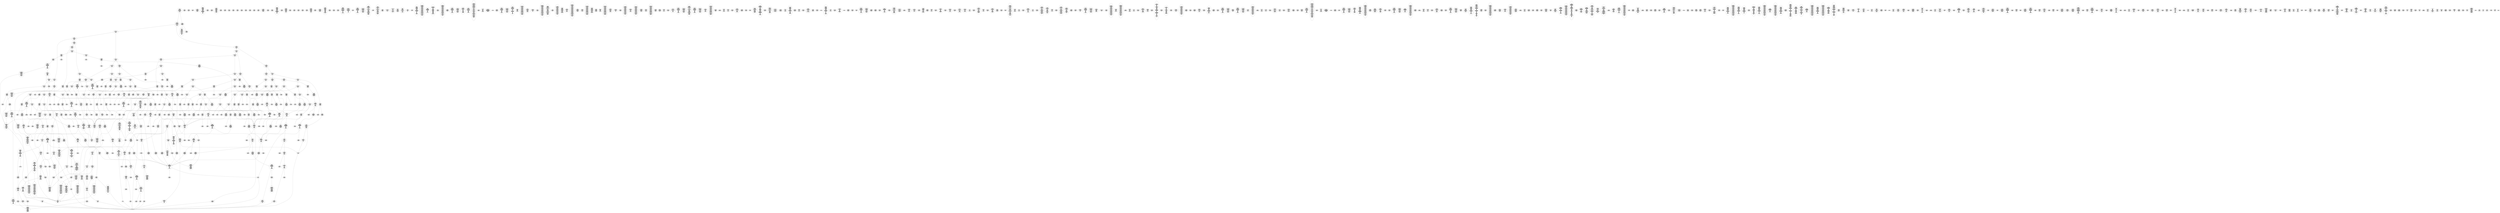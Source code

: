 /* Generated by GvGen v.1.0 (https://www.github.com/stricaud/gvgen) */

digraph G {
compound=true;
   node1 [label="[anywhere]"];
   node2 [label="# 0x0
PUSHX Data
PUSHX Data
MSTORE
PUSHX LogicData
CALLDATASIZE
LT
PUSHX Data
JUMPI
"];
   node3 [label="# 0xd
PUSHX Data
CALLDATALOAD
PUSHX BitData
SHR
PUSHX LogicData
GT
PUSHX Data
JUMPI
"];
   node4 [label="# 0x1e
PUSHX LogicData
GT
PUSHX Data
JUMPI
"];
   node5 [label="# 0x29
PUSHX LogicData
GT
PUSHX Data
JUMPI
"];
   node6 [label="# 0x34
PUSHX LogicData
GT
PUSHX Data
JUMPI
"];
   node7 [label="# 0x3f
PUSHX LogicData
EQ
PUSHX Data
JUMPI
"];
   node8 [label="# 0x4a
PUSHX LogicData
EQ
PUSHX Data
JUMPI
"];
   node9 [label="# 0x55
PUSHX LogicData
EQ
PUSHX Data
JUMPI
"];
   node10 [label="# 0x60
PUSHX LogicData
EQ
PUSHX Data
JUMPI
"];
   node11 [label="# 0x6b
PUSHX Data
REVERT
"];
   node12 [label="# 0x6f
JUMPDEST
PUSHX LogicData
EQ
PUSHX Data
JUMPI
"];
   node13 [label="# 0x7b
PUSHX LogicData
EQ
PUSHX Data
JUMPI
"];
   node14 [label="# 0x86
PUSHX LogicData
EQ
PUSHX Data
JUMPI
"];
   node15 [label="# 0x91
PUSHX Data
REVERT
"];
   node16 [label="# 0x95
JUMPDEST
PUSHX LogicData
GT
PUSHX Data
JUMPI
"];
   node17 [label="# 0xa1
PUSHX LogicData
EQ
PUSHX Data
JUMPI
"];
   node18 [label="# 0xac
PUSHX LogicData
EQ
PUSHX Data
JUMPI
"];
   node19 [label="# 0xb7
PUSHX LogicData
EQ
PUSHX Data
JUMPI
"];
   node20 [label="# 0xc2
PUSHX LogicData
EQ
PUSHX Data
JUMPI
"];
   node21 [label="# 0xcd
PUSHX Data
REVERT
"];
   node22 [label="# 0xd1
JUMPDEST
PUSHX LogicData
EQ
PUSHX Data
JUMPI
"];
   node23 [label="# 0xdd
PUSHX LogicData
EQ
PUSHX Data
JUMPI
"];
   node24 [label="# 0xe8
PUSHX LogicData
EQ
PUSHX Data
JUMPI
"];
   node25 [label="# 0xf3
PUSHX Data
REVERT
"];
   node26 [label="# 0xf7
JUMPDEST
PUSHX LogicData
GT
PUSHX Data
JUMPI
"];
   node27 [label="# 0x103
PUSHX LogicData
GT
PUSHX Data
JUMPI
"];
   node28 [label="# 0x10e
PUSHX LogicData
EQ
PUSHX Data
JUMPI
"];
   node29 [label="# 0x119
PUSHX LogicData
EQ
PUSHX Data
JUMPI
"];
   node30 [label="# 0x124
PUSHX LogicData
EQ
PUSHX Data
JUMPI
"];
   node31 [label="# 0x12f
PUSHX LogicData
EQ
PUSHX Data
JUMPI
"];
   node32 [label="# 0x13a
PUSHX Data
REVERT
"];
   node33 [label="# 0x13e
JUMPDEST
PUSHX LogicData
EQ
PUSHX Data
JUMPI
"];
   node34 [label="# 0x14a
PUSHX LogicData
EQ
PUSHX Data
JUMPI
"];
   node35 [label="# 0x155
PUSHX LogicData
EQ
PUSHX Data
JUMPI
"];
   node36 [label="# 0x160
PUSHX Data
REVERT
"];
   node37 [label="# 0x164
JUMPDEST
PUSHX LogicData
GT
PUSHX Data
JUMPI
"];
   node38 [label="# 0x170
PUSHX LogicData
EQ
PUSHX Data
JUMPI
"];
   node39 [label="# 0x17b
PUSHX LogicData
EQ
PUSHX Data
JUMPI
"];
   node40 [label="# 0x186
PUSHX LogicData
EQ
PUSHX Data
JUMPI
"];
   node41 [label="# 0x191
PUSHX LogicData
EQ
PUSHX Data
JUMPI
"];
   node42 [label="# 0x19c
PUSHX Data
REVERT
"];
   node43 [label="# 0x1a0
JUMPDEST
PUSHX LogicData
EQ
PUSHX Data
JUMPI
"];
   node44 [label="# 0x1ac
PUSHX LogicData
EQ
PUSHX Data
JUMPI
"];
   node45 [label="# 0x1b7
PUSHX LogicData
EQ
PUSHX Data
JUMPI
"];
   node46 [label="# 0x1c2
PUSHX Data
REVERT
"];
   node47 [label="# 0x1c6
JUMPDEST
PUSHX LogicData
GT
PUSHX Data
JUMPI
"];
   node48 [label="# 0x1d2
PUSHX LogicData
GT
PUSHX Data
JUMPI
"];
   node49 [label="# 0x1dd
PUSHX LogicData
GT
PUSHX Data
JUMPI
"];
   node50 [label="# 0x1e8
PUSHX LogicData
EQ
PUSHX Data
JUMPI
"];
   node51 [label="# 0x1f3
PUSHX LogicData
EQ
PUSHX Data
JUMPI
"];
   node52 [label="# 0x1fe
PUSHX LogicData
EQ
PUSHX Data
JUMPI
"];
   node53 [label="# 0x209
PUSHX LogicData
EQ
PUSHX Data
JUMPI
"];
   node54 [label="# 0x214
PUSHX Data
REVERT
"];
   node55 [label="# 0x218
JUMPDEST
PUSHX LogicData
EQ
PUSHX Data
JUMPI
"];
   node56 [label="# 0x224
PUSHX LogicData
EQ
PUSHX Data
JUMPI
"];
   node57 [label="# 0x22f
PUSHX LogicData
EQ
PUSHX Data
JUMPI
"];
   node58 [label="# 0x23a
PUSHX Data
REVERT
"];
   node59 [label="# 0x23e
JUMPDEST
PUSHX LogicData
GT
PUSHX Data
JUMPI
"];
   node60 [label="# 0x24a
PUSHX LogicData
EQ
PUSHX Data
JUMPI
"];
   node61 [label="# 0x255
PUSHX LogicData
EQ
PUSHX Data
JUMPI
"];
   node62 [label="# 0x260
PUSHX LogicData
EQ
PUSHX Data
JUMPI
"];
   node63 [label="# 0x26b
PUSHX LogicData
EQ
PUSHX Data
JUMPI
"];
   node64 [label="# 0x276
PUSHX Data
REVERT
"];
   node65 [label="# 0x27a
JUMPDEST
PUSHX LogicData
EQ
PUSHX Data
JUMPI
"];
   node66 [label="# 0x286
PUSHX LogicData
EQ
PUSHX Data
JUMPI
"];
   node67 [label="# 0x291
PUSHX LogicData
EQ
PUSHX Data
JUMPI
"];
   node68 [label="# 0x29c
PUSHX Data
REVERT
"];
   node69 [label="# 0x2a0
JUMPDEST
PUSHX LogicData
GT
PUSHX Data
JUMPI
"];
   node70 [label="# 0x2ac
PUSHX LogicData
GT
PUSHX Data
JUMPI
"];
   node71 [label="# 0x2b7
PUSHX LogicData
EQ
PUSHX Data
JUMPI
"];
   node72 [label="# 0x2c2
PUSHX LogicData
EQ
PUSHX Data
JUMPI
"];
   node73 [label="# 0x2cd
PUSHX LogicData
EQ
PUSHX Data
JUMPI
"];
   node74 [label="# 0x2d8
PUSHX LogicData
EQ
PUSHX Data
JUMPI
"];
   node75 [label="# 0x2e3
PUSHX Data
REVERT
"];
   node76 [label="# 0x2e7
JUMPDEST
PUSHX LogicData
EQ
PUSHX Data
JUMPI
"];
   node77 [label="# 0x2f3
PUSHX LogicData
EQ
PUSHX Data
JUMPI
"];
   node78 [label="# 0x2fe
PUSHX LogicData
EQ
PUSHX Data
JUMPI
"];
   node79 [label="# 0x309
PUSHX Data
REVERT
"];
   node80 [label="# 0x30d
JUMPDEST
PUSHX LogicData
GT
PUSHX Data
JUMPI
"];
   node81 [label="# 0x319
PUSHX LogicData
EQ
PUSHX Data
JUMPI
"];
   node82 [label="# 0x324
PUSHX LogicData
EQ
PUSHX Data
JUMPI
"];
   node83 [label="# 0x32f
PUSHX LogicData
EQ
PUSHX Data
JUMPI
"];
   node84 [label="# 0x33a
PUSHX LogicData
EQ
PUSHX Data
JUMPI
"];
   node85 [label="# 0x345
PUSHX Data
REVERT
"];
   node86 [label="# 0x349
JUMPDEST
PUSHX LogicData
EQ
PUSHX Data
JUMPI
"];
   node87 [label="# 0x355
PUSHX LogicData
EQ
PUSHX Data
JUMPI
"];
   node88 [label="# 0x360
PUSHX LogicData
EQ
PUSHX Data
JUMPI
"];
   node89 [label="# 0x36b
PUSHX Data
REVERT
"];
   node90 [label="# 0x36f
JUMPDEST
CALLDATASIZE
PUSHX Data
JUMPI
"];
   node91 [label="# 0x375
PUSHX Data
MLOAD
CALLER
MSTORE
CALLVALUE
PUSHX ArithData
ADD
MSTORE
PUSHX Data
ADD
PUSHX MemData
MLOAD
SUB
LOGX
STOP
"];
   node92 [label="# 0x3ae
JUMPDEST
PUSHX Data
REVERT
"];
   node93 [label="# 0x3b3
JUMPDEST
CALLVALUE
ISZERO
PUSHX Data
JUMPI
"];
   node94 [label="# 0x3bb
PUSHX Data
REVERT
"];
   node95 [label="# 0x3bf
JUMPDEST
PUSHX Data
PUSHX Data
CALLDATASIZE
PUSHX Data
PUSHX Data
JUMP
"];
   node96 [label="# 0x3ce
JUMPDEST
PUSHX Data
JUMP
"];
   node97 [label="# 0x3d3
JUMPDEST
PUSHX MemData
MLOAD
ISZERO
ISZERO
MSTORE
PUSHX ArithData
ADD
"];
   node98 [label="# 0x3df
JUMPDEST
PUSHX MemData
MLOAD
SUB
RETURN
"];
   node99 [label="# 0x3e8
JUMPDEST
CALLVALUE
ISZERO
PUSHX Data
JUMPI
"];
   node100 [label="# 0x3f0
PUSHX Data
REVERT
"];
   node101 [label="# 0x3f4
JUMPDEST
PUSHX Data
PUSHX Data
CALLDATASIZE
PUSHX Data
PUSHX Data
JUMP
"];
   node102 [label="# 0x403
JUMPDEST
PUSHX Data
JUMP
"];
   node103 [label="# 0x408
JUMPDEST
STOP
"];
   node104 [label="# 0x40a
JUMPDEST
CALLVALUE
ISZERO
PUSHX Data
JUMPI
"];
   node105 [label="# 0x412
PUSHX Data
REVERT
"];
   node106 [label="# 0x416
JUMPDEST
PUSHX Data
PUSHX Data
JUMP
"];
   node107 [label="# 0x41f
JUMPDEST
PUSHX MemData
MLOAD
PUSHX Data
PUSHX Data
JUMP
"];
   node108 [label="# 0x42c
JUMPDEST
CALLVALUE
ISZERO
PUSHX Data
JUMPI
"];
   node109 [label="# 0x434
PUSHX Data
REVERT
"];
   node110 [label="# 0x438
JUMPDEST
PUSHX Data
PUSHX Data
CALLDATASIZE
PUSHX Data
PUSHX Data
JUMP
"];
   node111 [label="# 0x447
JUMPDEST
PUSHX Data
PUSHX Data
MSTORE
PUSHX Data
MSTORE
PUSHX Data
SHA3
SLOAD
PUSHX ArithData
PUSHX BitData
PUSHX BitData
SHL
SUB
AND
JUMP
"];
   node112 [label="# 0x462
JUMPDEST
PUSHX MemData
MLOAD
PUSHX ArithData
PUSHX BitData
PUSHX BitData
SHL
SUB
AND
MSTORE
PUSHX ArithData
ADD
PUSHX Data
JUMP
"];
   node113 [label="# 0x47a
JUMPDEST
CALLVALUE
ISZERO
PUSHX Data
JUMPI
"];
   node114 [label="# 0x482
PUSHX Data
REVERT
"];
   node115 [label="# 0x486
JUMPDEST
PUSHX Data
PUSHX Data
CALLDATASIZE
PUSHX Data
PUSHX Data
JUMP
"];
   node116 [label="# 0x495
JUMPDEST
PUSHX Data
JUMP
"];
   node117 [label="# 0x49a
JUMPDEST
CALLVALUE
ISZERO
PUSHX Data
JUMPI
"];
   node118 [label="# 0x4a2
PUSHX Data
REVERT
"];
   node119 [label="# 0x4a6
JUMPDEST
PUSHX Data
PUSHX StorData
SLOAD
JUMP
"];
   node120 [label="# 0x4b0
JUMPDEST
PUSHX MemData
MLOAD
MSTORE
PUSHX ArithData
ADD
PUSHX Data
JUMP
"];
   node121 [label="# 0x4be
JUMPDEST
CALLVALUE
ISZERO
PUSHX Data
JUMPI
"];
   node122 [label="# 0x4c6
PUSHX Data
REVERT
"];
   node123 [label="# 0x4ca
JUMPDEST
PUSHX Data
PUSHX Data
CALLDATASIZE
PUSHX Data
PUSHX Data
JUMP
"];
   node124 [label="# 0x4d9
JUMPDEST
PUSHX Data
JUMP
"];
   node125 [label="# 0x4de
JUMPDEST
CALLVALUE
ISZERO
PUSHX Data
JUMPI
"];
   node126 [label="# 0x4e6
PUSHX Data
REVERT
"];
   node127 [label="# 0x4ea
JUMPDEST
PUSHX Data
PUSHX Data
CALLDATASIZE
PUSHX Data
PUSHX Data
JUMP
"];
   node128 [label="# 0x4f9
JUMPDEST
PUSHX Data
PUSHX Data
MSTORE
PUSHX Data
MSTORE
PUSHX Data
SHA3
SLOAD
PUSHX BitData
AND
JUMP
"];
   node129 [label="# 0x50e
JUMPDEST
CALLVALUE
ISZERO
PUSHX Data
JUMPI
"];
   node130 [label="# 0x516
PUSHX Data
REVERT
"];
   node131 [label="# 0x51a
JUMPDEST
PUSHX Data
PUSHX Data
CALLDATASIZE
PUSHX Data
PUSHX Data
JUMP
"];
   node132 [label="# 0x529
JUMPDEST
PUSHX Data
JUMP
"];
   node133 [label="# 0x52e
JUMPDEST
CALLVALUE
ISZERO
PUSHX Data
JUMPI
"];
   node134 [label="# 0x536
PUSHX Data
REVERT
"];
   node135 [label="# 0x53a
JUMPDEST
PUSHX Data
PUSHX Data
CALLDATASIZE
PUSHX Data
PUSHX Data
JUMP
"];
   node136 [label="# 0x549
JUMPDEST
PUSHX Data
JUMP
"];
   node137 [label="# 0x54e
JUMPDEST
CALLVALUE
ISZERO
PUSHX Data
JUMPI
"];
   node138 [label="# 0x556
PUSHX Data
REVERT
"];
   node139 [label="# 0x55a
JUMPDEST
PUSHX Data
PUSHX Data
JUMP
"];
   node140 [label="# 0x563
JUMPDEST
PUSHX Data
PUSHX Data
CALLDATASIZE
PUSHX Data
PUSHX Data
JUMP
"];
   node141 [label="# 0x571
JUMPDEST
PUSHX Data
JUMP
"];
   node142 [label="# 0x576
JUMPDEST
PUSHX Data
PUSHX Data
CALLDATASIZE
PUSHX Data
PUSHX Data
JUMP
"];
   node143 [label="# 0x584
JUMPDEST
PUSHX Data
JUMP
"];
   node144 [label="# 0x589
JUMPDEST
CALLVALUE
ISZERO
PUSHX Data
JUMPI
"];
   node145 [label="# 0x591
PUSHX Data
REVERT
"];
   node146 [label="# 0x595
JUMPDEST
PUSHX Data
PUSHX Data
CALLDATASIZE
PUSHX Data
PUSHX Data
JUMP
"];
   node147 [label="# 0x5a4
JUMPDEST
PUSHX Data
JUMP
"];
   node148 [label="# 0x5a9
JUMPDEST
CALLVALUE
ISZERO
PUSHX Data
JUMPI
"];
   node149 [label="# 0x5b1
PUSHX Data
REVERT
"];
   node150 [label="# 0x5b5
JUMPDEST
PUSHX Data
PUSHX Data
CALLDATASIZE
PUSHX Data
PUSHX Data
JUMP
"];
   node151 [label="# 0x5c4
JUMPDEST
PUSHX Data
JUMP
"];
   node152 [label="# 0x5c9
JUMPDEST
CALLVALUE
ISZERO
PUSHX Data
JUMPI
"];
   node153 [label="# 0x5d1
PUSHX Data
REVERT
"];
   node154 [label="# 0x5d5
JUMPDEST
PUSHX Data
PUSHX Data
CALLDATASIZE
PUSHX Data
PUSHX Data
JUMP
"];
   node155 [label="# 0x5e4
JUMPDEST
PUSHX Data
JUMP
"];
   node156 [label="# 0x5e9
JUMPDEST
CALLVALUE
ISZERO
PUSHX Data
JUMPI
"];
   node157 [label="# 0x5f1
PUSHX Data
REVERT
"];
   node158 [label="# 0x5f5
JUMPDEST
PUSHX Data
PUSHX Data
CALLDATASIZE
PUSHX Data
PUSHX Data
JUMP
"];
   node159 [label="# 0x604
JUMPDEST
PUSHX Data
JUMP
"];
   node160 [label="# 0x609
JUMPDEST
CALLVALUE
ISZERO
PUSHX Data
JUMPI
"];
   node161 [label="# 0x611
PUSHX Data
REVERT
"];
   node162 [label="# 0x615
JUMPDEST
PUSHX Data
PUSHX StorData
SLOAD
JUMP
"];
   node163 [label="# 0x61f
JUMPDEST
CALLVALUE
ISZERO
PUSHX Data
JUMPI
"];
   node164 [label="# 0x627
PUSHX Data
REVERT
"];
   node165 [label="# 0x62b
JUMPDEST
PUSHX Data
PUSHX Data
CALLDATASIZE
PUSHX Data
PUSHX Data
JUMP
"];
   node166 [label="# 0x63a
JUMPDEST
PUSHX Data
JUMP
"];
   node167 [label="# 0x63f
JUMPDEST
CALLVALUE
ISZERO
PUSHX Data
JUMPI
"];
   node168 [label="# 0x647
PUSHX Data
REVERT
"];
   node169 [label="# 0x64b
JUMPDEST
PUSHX Data
PUSHX Data
CALLDATASIZE
PUSHX Data
PUSHX Data
JUMP
"];
   node170 [label="# 0x65a
JUMPDEST
PUSHX Data
JUMP
"];
   node171 [label="# 0x65f
JUMPDEST
PUSHX MemData
MLOAD
PUSHX Data
PUSHX Data
JUMP
"];
   node172 [label="# 0x66c
JUMPDEST
CALLVALUE
ISZERO
PUSHX Data
JUMPI
"];
   node173 [label="# 0x674
PUSHX Data
REVERT
"];
   node174 [label="# 0x678
JUMPDEST
PUSHX Data
PUSHX Data
CALLDATASIZE
PUSHX Data
PUSHX Data
JUMP
"];
   node175 [label="# 0x687
JUMPDEST
PUSHX Data
JUMP
"];
   node176 [label="# 0x68c
JUMPDEST
CALLVALUE
ISZERO
PUSHX Data
JUMPI
"];
   node177 [label="# 0x694
PUSHX Data
REVERT
"];
   node178 [label="# 0x698
JUMPDEST
PUSHX Data
PUSHX Data
JUMP
"];
   node179 [label="# 0x6a1
JUMPDEST
CALLVALUE
ISZERO
PUSHX Data
JUMPI
"];
   node180 [label="# 0x6a9
PUSHX Data
REVERT
"];
   node181 [label="# 0x6ad
JUMPDEST
PUSHX Data
PUSHX Data
JUMP
"];
   node182 [label="# 0x6b6
JUMPDEST
CALLVALUE
ISZERO
PUSHX Data
JUMPI
"];
   node183 [label="# 0x6be
PUSHX Data
REVERT
"];
   node184 [label="# 0x6c2
JUMPDEST
PUSHX Data
PUSHX Data
CALLDATASIZE
PUSHX Data
PUSHX Data
JUMP
"];
   node185 [label="# 0x6d1
JUMPDEST
PUSHX Data
JUMP
"];
   node186 [label="# 0x6d6
JUMPDEST
CALLVALUE
ISZERO
PUSHX Data
JUMPI
"];
   node187 [label="# 0x6de
PUSHX Data
REVERT
"];
   node188 [label="# 0x6e2
JUMPDEST
PUSHX Data
PUSHX Data
CALLDATASIZE
PUSHX Data
PUSHX Data
JUMP
"];
   node189 [label="# 0x6f1
JUMPDEST
PUSHX Data
PUSHX Data
MSTORE
PUSHX Data
MSTORE
PUSHX Data
SHA3
SLOAD
PUSHX ArithData
PUSHX BitData
PUSHX BitData
SHL
SUB
AND
JUMP
"];
   node190 [label="# 0x70c
JUMPDEST
CALLVALUE
ISZERO
PUSHX Data
JUMPI
"];
   node191 [label="# 0x714
PUSHX Data
REVERT
"];
   node192 [label="# 0x718
JUMPDEST
PUSHX Data
PUSHX StorData
SLOAD
JUMP
"];
   node193 [label="# 0x722
JUMPDEST
CALLVALUE
ISZERO
PUSHX Data
JUMPI
"];
   node194 [label="# 0x72a
PUSHX Data
REVERT
"];
   node195 [label="# 0x72e
JUMPDEST
PUSHX Data
PUSHX Data
CALLDATASIZE
PUSHX Data
PUSHX Data
JUMP
"];
   node196 [label="# 0x73d
JUMPDEST
PUSHX Data
JUMP
"];
   node197 [label="# 0x742
JUMPDEST
CALLVALUE
ISZERO
PUSHX Data
JUMPI
"];
   node198 [label="# 0x74a
PUSHX Data
REVERT
"];
   node199 [label="# 0x74e
JUMPDEST
PUSHX Data
PUSHX Data
CALLDATASIZE
PUSHX Data
PUSHX Data
JUMP
"];
   node200 [label="# 0x75d
JUMPDEST
PUSHX Data
PUSHX Data
MSTORE
PUSHX Data
MSTORE
PUSHX Data
SHA3
SLOAD
JUMP
"];
   node201 [label="# 0x76f
JUMPDEST
CALLVALUE
ISZERO
PUSHX Data
JUMPI
"];
   node202 [label="# 0x777
PUSHX Data
REVERT
"];
   node203 [label="# 0x77b
JUMPDEST
PUSHX Data
PUSHX Data
JUMP
"];
   node204 [label="# 0x784
JUMPDEST
CALLVALUE
ISZERO
PUSHX Data
JUMPI
"];
   node205 [label="# 0x78c
PUSHX Data
REVERT
"];
   node206 [label="# 0x790
JUMPDEST
PUSHX Data
PUSHX Data
JUMP
"];
   node207 [label="# 0x799
JUMPDEST
CALLVALUE
ISZERO
PUSHX Data
JUMPI
"];
   node208 [label="# 0x7a1
PUSHX Data
REVERT
"];
   node209 [label="# 0x7a5
JUMPDEST
PUSHX Data
PUSHX Data
CALLDATASIZE
PUSHX Data
PUSHX Data
JUMP
"];
   node210 [label="# 0x7b4
JUMPDEST
PUSHX Data
JUMP
"];
   node211 [label="# 0x7b9
JUMPDEST
CALLVALUE
ISZERO
PUSHX Data
JUMPI
"];
   node212 [label="# 0x7c1
PUSHX Data
REVERT
"];
   node213 [label="# 0x7c5
JUMPDEST
PUSHX StorData
SLOAD
PUSHX Data
PUSHX ArithData
PUSHX BitData
PUSHX BitData
SHL
SUB
AND
JUMP
"];
   node214 [label="# 0x7d9
JUMPDEST
CALLVALUE
ISZERO
PUSHX Data
JUMPI
"];
   node215 [label="# 0x7e1
PUSHX Data
REVERT
"];
   node216 [label="# 0x7e5
JUMPDEST
PUSHX Data
PUSHX Data
JUMP
"];
   node217 [label="# 0x7ee
JUMPDEST
CALLVALUE
ISZERO
PUSHX Data
JUMPI
"];
   node218 [label="# 0x7f6
PUSHX Data
REVERT
"];
   node219 [label="# 0x7fa
JUMPDEST
PUSHX StorData
SLOAD
PUSHX Data
PUSHX BitData
AND
JUMP
"];
   node220 [label="# 0x808
JUMPDEST
CALLVALUE
ISZERO
PUSHX Data
JUMPI
"];
   node221 [label="# 0x810
PUSHX Data
REVERT
"];
   node222 [label="# 0x814
JUMPDEST
PUSHX StorData
SLOAD
PUSHX Data
PUSHX ArithData
PUSHX BitData
PUSHX BitData
SHL
SUB
AND
JUMP
"];
   node223 [label="# 0x828
JUMPDEST
CALLVALUE
ISZERO
PUSHX Data
JUMPI
"];
   node224 [label="# 0x830
PUSHX Data
REVERT
"];
   node225 [label="# 0x834
JUMPDEST
PUSHX Data
PUSHX Data
JUMP
"];
   node226 [label="# 0x83d
JUMPDEST
CALLVALUE
ISZERO
PUSHX Data
JUMPI
"];
   node227 [label="# 0x845
PUSHX Data
REVERT
"];
   node228 [label="# 0x849
JUMPDEST
PUSHX Data
PUSHX Data
CALLDATASIZE
PUSHX Data
PUSHX Data
JUMP
"];
   node229 [label="# 0x858
JUMPDEST
PUSHX Data
JUMP
"];
   node230 [label="# 0x85d
JUMPDEST
CALLVALUE
ISZERO
PUSHX Data
JUMPI
"];
   node231 [label="# 0x865
PUSHX Data
REVERT
"];
   node232 [label="# 0x869
JUMPDEST
PUSHX Data
PUSHX Data
CALLDATASIZE
PUSHX Data
PUSHX Data
JUMP
"];
   node233 [label="# 0x878
JUMPDEST
PUSHX Data
JUMP
"];
   node234 [label="# 0x87d
JUMPDEST
CALLVALUE
ISZERO
PUSHX Data
JUMPI
"];
   node235 [label="# 0x885
PUSHX Data
REVERT
"];
   node236 [label="# 0x889
JUMPDEST
PUSHX Data
PUSHX Data
JUMP
"];
   node237 [label="# 0x892
JUMPDEST
CALLVALUE
ISZERO
PUSHX Data
JUMPI
"];
   node238 [label="# 0x89a
PUSHX Data
REVERT
"];
   node239 [label="# 0x89e
JUMPDEST
SELFBALANCE
PUSHX Data
JUMP
"];
   node240 [label="# 0x8a5
JUMPDEST
CALLVALUE
ISZERO
PUSHX Data
JUMPI
"];
   node241 [label="# 0x8ad
PUSHX Data
REVERT
"];
   node242 [label="# 0x8b1
JUMPDEST
PUSHX Data
PUSHX Data
CALLDATASIZE
PUSHX Data
PUSHX Data
JUMP
"];
   node243 [label="# 0x8c0
JUMPDEST
PUSHX Data
JUMP
"];
   node244 [label="# 0x8c5
JUMPDEST
CALLVALUE
ISZERO
PUSHX Data
JUMPI
"];
   node245 [label="# 0x8cd
PUSHX Data
REVERT
"];
   node246 [label="# 0x8d1
JUMPDEST
PUSHX Data
PUSHX Data
CALLDATASIZE
PUSHX Data
PUSHX Data
JUMP
"];
   node247 [label="# 0x8e0
JUMPDEST
PUSHX Data
JUMP
"];
   node248 [label="# 0x8e5
JUMPDEST
CALLVALUE
ISZERO
PUSHX Data
JUMPI
"];
   node249 [label="# 0x8ed
PUSHX Data
REVERT
"];
   node250 [label="# 0x8f1
JUMPDEST
PUSHX Data
PUSHX Data
CALLDATASIZE
PUSHX Data
PUSHX Data
JUMP
"];
   node251 [label="# 0x900
JUMPDEST
PUSHX Data
PUSHX Data
MSTORE
PUSHX Data
MSTORE
PUSHX Data
SHA3
SLOAD
JUMP
"];
   node252 [label="# 0x912
JUMPDEST
CALLVALUE
ISZERO
PUSHX Data
JUMPI
"];
   node253 [label="# 0x91a
PUSHX Data
REVERT
"];
   node254 [label="# 0x91e
JUMPDEST
PUSHX Data
PUSHX Data
CALLDATASIZE
PUSHX Data
PUSHX Data
JUMP
"];
   node255 [label="# 0x92d
JUMPDEST
PUSHX Data
JUMP
"];
   node256 [label="# 0x932
JUMPDEST
CALLVALUE
ISZERO
PUSHX Data
JUMPI
"];
   node257 [label="# 0x93a
PUSHX Data
REVERT
"];
   node258 [label="# 0x93e
JUMPDEST
PUSHX Data
PUSHX Data
JUMP
"];
   node259 [label="# 0x947
JUMPDEST
CALLVALUE
ISZERO
PUSHX Data
JUMPI
"];
   node260 [label="# 0x94f
PUSHX Data
REVERT
"];
   node261 [label="# 0x953
JUMPDEST
PUSHX Data
PUSHX StorData
SLOAD
JUMP
"];
   node262 [label="# 0x95d
JUMPDEST
CALLVALUE
ISZERO
PUSHX Data
JUMPI
"];
   node263 [label="# 0x965
PUSHX Data
REVERT
"];
   node264 [label="# 0x969
JUMPDEST
PUSHX Data
PUSHX StorData
SLOAD
JUMP
"];
   node265 [label="# 0x973
JUMPDEST
CALLVALUE
ISZERO
PUSHX Data
JUMPI
"];
   node266 [label="# 0x97b
PUSHX Data
REVERT
"];
   node267 [label="# 0x97f
JUMPDEST
PUSHX Data
PUSHX Data
JUMP
"];
   node268 [label="# 0x988
JUMPDEST
CALLVALUE
ISZERO
PUSHX Data
JUMPI
"];
   node269 [label="# 0x990
PUSHX Data
REVERT
"];
   node270 [label="# 0x994
JUMPDEST
PUSHX Data
PUSHX StorData
SLOAD
JUMP
"];
   node271 [label="# 0x99e
JUMPDEST
CALLVALUE
ISZERO
PUSHX Data
JUMPI
"];
   node272 [label="# 0x9a6
PUSHX Data
REVERT
"];
   node273 [label="# 0x9aa
JUMPDEST
PUSHX Data
PUSHX Data
JUMP
"];
   node274 [label="# 0x9b3
JUMPDEST
CALLVALUE
ISZERO
PUSHX Data
JUMPI
"];
   node275 [label="# 0x9bb
PUSHX Data
REVERT
"];
   node276 [label="# 0x9bf
JUMPDEST
PUSHX Data
PUSHX Data
JUMP
"];
   node277 [label="# 0x9c8
JUMPDEST
PUSHX MemData
MLOAD
PUSHX Data
PUSHX Data
JUMP
"];
   node278 [label="# 0x9d5
JUMPDEST
CALLVALUE
ISZERO
PUSHX Data
JUMPI
"];
   node279 [label="# 0x9dd
PUSHX Data
REVERT
"];
   node280 [label="# 0x9e1
JUMPDEST
PUSHX Data
PUSHX StorData
SLOAD
JUMP
"];
   node281 [label="# 0x9eb
JUMPDEST
CALLVALUE
ISZERO
PUSHX Data
JUMPI
"];
   node282 [label="# 0x9f3
PUSHX Data
REVERT
"];
   node283 [label="# 0x9f7
JUMPDEST
PUSHX Data
PUSHX Data
CALLDATASIZE
PUSHX Data
PUSHX Data
JUMP
"];
   node284 [label="# 0xa06
JUMPDEST
PUSHX Data
PUSHX Data
MSTORE
PUSHX Data
MSTORE
PUSHX Data
SHA3
MSTORE
MSTORE
SHA3
SLOAD
PUSHX BitData
AND
JUMP
"];
   node285 [label="# 0xa26
JUMPDEST
CALLVALUE
ISZERO
PUSHX Data
JUMPI
"];
   node286 [label="# 0xa2e
PUSHX Data
REVERT
"];
   node287 [label="# 0xa32
JUMPDEST
PUSHX Data
PUSHX Data
CALLDATASIZE
PUSHX Data
PUSHX Data
JUMP
"];
   node288 [label="# 0xa41
JUMPDEST
PUSHX Data
JUMP
"];
   node289 [label="# 0xa46
JUMPDEST
CALLVALUE
ISZERO
PUSHX Data
JUMPI
"];
   node290 [label="# 0xa4e
PUSHX Data
REVERT
"];
   node291 [label="# 0xa52
JUMPDEST
PUSHX Data
PUSHX Data
CALLDATASIZE
PUSHX Data
PUSHX Data
JUMP
"];
   node292 [label="# 0xa61
JUMPDEST
PUSHX Data
JUMP
"];
   node293 [label="# 0xa66
JUMPDEST
CALLVALUE
ISZERO
PUSHX Data
JUMPI
"];
   node294 [label="# 0xa6e
PUSHX Data
REVERT
"];
   node295 [label="# 0xa72
JUMPDEST
PUSHX Data
PUSHX Data
CALLDATASIZE
PUSHX Data
PUSHX Data
JUMP
"];
   node296 [label="# 0xa81
JUMPDEST
PUSHX Data
JUMP
"];
   node297 [label="# 0xa86
JUMPDEST
PUSHX Data
PUSHX BitData
PUSHX BitData
SHL
PUSHX ArithData
PUSHX BitData
PUSHX BitData
SHL
SUB
NOT
AND
EQ
PUSHX Data
JUMPI
"];
   node298 [label="# 0xaa2
PUSHX BitData
PUSHX BitData
SHL
PUSHX ArithData
PUSHX BitData
PUSHX BitData
SHL
SUB
NOT
AND
EQ
"];
   node299 [label="# 0xab7
JUMPDEST
JUMP
"];
   node300 [label="# 0xabd
JUMPDEST
PUSHX StorData
SLOAD
PUSHX ArithData
PUSHX BitData
PUSHX BitData
SHL
SUB
AND
CALLER
EQ
PUSHX Data
JUMPI
"];
   node301 [label="# 0xad0
PUSHX MemData
MLOAD
PUSHX BitData
PUSHX BitData
SHL
MSTORE
PUSHX ArithData
ADD
PUSHX Data
PUSHX Data
JUMP
"];
   node302 [label="# 0xae7
JUMPDEST
PUSHX MemData
MLOAD
SUB
REVERT
"];
   node303 [label="# 0xaf0
JUMPDEST
PUSHX Data
PUSHX ArithData
ADD
PUSHX ArithData
DIV
MUL
PUSHX ArithData
ADD
PUSHX MemData
MLOAD
ADD
PUSHX Data
MSTORE
MSTORE
PUSHX ArithData
ADD
CALLDATACOPY
PUSHX Data
ADD
MSTORE
PUSHX Data
JUMP
"];
   node304 [label="# 0xb2f
JUMPDEST
JUMP
"];
   node305 [label="# 0xb33
JUMPDEST
PUSHX StorData
SLOAD
PUSHX Data
PUSHX Data
JUMP
"];
   node306 [label="# 0xb40
JUMPDEST
PUSHX ArithData
ADD
PUSHX ArithData
DIV
MUL
PUSHX ArithData
ADD
PUSHX MemData
MLOAD
ADD
PUSHX Data
MSTORE
MSTORE
PUSHX ArithData
ADD
SLOAD
PUSHX Data
PUSHX Data
JUMP
"];
   node307 [label="# 0xb6c
JUMPDEST
ISZERO
PUSHX Data
JUMPI
"];
   node308 [label="# 0xb73
PUSHX LogicData
LT
PUSHX Data
JUMPI
"];
   node309 [label="# 0xb7b
PUSHX ArithData
SLOAD
DIV
MUL
MSTORE
PUSHX ArithData
ADD
PUSHX Data
JUMP
"];
   node310 [label="# 0xb8e
JUMPDEST
ADD
PUSHX Data
MSTORE
PUSHX Data
PUSHX Data
SHA3
"];
   node311 [label="# 0xb9c
JUMPDEST
SLOAD
MSTORE
PUSHX ArithData
ADD
PUSHX ArithData
ADD
GT
PUSHX Data
JUMPI
"];
   node312 [label="# 0xbb0
SUB
PUSHX BitData
AND
ADD
"];
   node313 [label="# 0xbb9
JUMPDEST
JUMP
"];
   node314 [label="# 0xbc1
JUMPDEST
PUSHX Data
MSTORE
PUSHX Data
PUSHX Data
MSTORE
PUSHX Data
SHA3
SLOAD
PUSHX ArithData
PUSHX BitData
PUSHX BitData
SHL
SUB
AND
AND
EQ
ISZERO
PUSHX Data
JUMPI
"];
   node315 [label="# 0xbe6
PUSHX MemData
MLOAD
PUSHX BitData
PUSHX BitData
SHL
MSTORE
PUSHX Data
PUSHX ArithData
ADD
MSTORE
PUSHX Data
PUSHX ArithData
ADD
MSTORE
PUSHX Data
PUSHX ArithData
ADD
MSTORE
PUSHX BitData
PUSHX BitData
SHL
PUSHX ArithData
ADD
MSTORE
PUSHX ArithData
ADD
PUSHX Data
JUMP
"];
   node316 [label="# 0xc41
JUMPDEST
CALLER
PUSHX ArithData
PUSHX BitData
PUSHX BitData
SHL
SUB
AND
EQ
PUSHX Data
JUMPI
"];
   node317 [label="# 0xc53
PUSHX ArithData
PUSHX BitData
PUSHX BitData
SHL
SUB
AND
PUSHX Data
MSTORE
PUSHX Data
PUSHX Data
MSTORE
PUSHX Data
SHA3
CALLER
MSTORE
MSTORE
SHA3
SLOAD
PUSHX BitData
AND
"];
   node318 [label="# 0xc7b
JUMPDEST
PUSHX Data
JUMPI
"];
   node319 [label="# 0xc80
PUSHX MemData
MLOAD
PUSHX BitData
PUSHX BitData
SHL
MSTORE
PUSHX Data
PUSHX ArithData
ADD
MSTORE
PUSHX Data
PUSHX ArithData
ADD
MSTORE
PUSHX Data
PUSHX ArithData
ADD
MSTORE
PUSHX BitData
PUSHX BitData
SHL
PUSHX ArithData
ADD
MSTORE
PUSHX ArithData
ADD
PUSHX Data
JUMP
"];
   node320 [label="# 0xcd6
JUMPDEST
PUSHX Data
PUSHX Data
JUMP
"];
   node321 [label="# 0xce0
JUMPDEST
JUMP
"];
   node322 [label="# 0xce5
JUMPDEST
PUSHX StorData
SLOAD
PUSHX ArithData
PUSHX BitData
PUSHX BitData
SHL
SUB
AND
CALLER
EQ
PUSHX Data
JUMPI
"];
   node323 [label="# 0xcf8
PUSHX MemData
MLOAD
PUSHX BitData
PUSHX BitData
SHL
MSTORE
PUSHX ArithData
ADD
PUSHX Data
PUSHX Data
JUMP
"];
   node324 [label="# 0xd0f
JUMPDEST
PUSHX StorData
SLOAD
PUSHX BitData
NOT
AND
ISZERO
ISZERO
OR
SSTORE
PUSHX Data
SSTORE
JUMP
"];
   node325 [label="# 0xd26
JUMPDEST
PUSHX StorData
SLOAD
PUSHX ArithData
PUSHX BitData
PUSHX BitData
SHL
SUB
AND
ISZERO
PUSHX Data
JUMPI
"];
   node326 [label="# 0xd38
PUSHX StorData
SLOAD
PUSHX MemData
MLOAD
PUSHX BitData
PUSHX BitData
SHL
MSTORE
PUSHX ArithData
PUSHX BitData
PUSHX BitData
SHL
SUB
AND
PUSHX ArithData
ADD
MSTORE
AND
PUSHX ArithData
ADD
MSTORE
PUSHX ArithData
ADD
MSTORE
AND
PUSHX Data
PUSHX ArithData
ADD
PUSHX Data
PUSHX MemData
MLOAD
SUB
PUSHX Data
EXTCODESIZE
ISZERO
ISZERO
PUSHX Data
JUMPI
"];
   node327 [label="# 0xd89
PUSHX Data
REVERT
"];
   node328 [label="# 0xd8d
JUMPDEST
GAS
CALL
ISZERO
ISZERO
PUSHX Data
JUMPI
"];
   node329 [label="# 0xd98
RETURNDATASIZE
PUSHX Data
RETURNDATACOPY
RETURNDATASIZE
PUSHX Data
REVERT
"];
   node330 [label="# 0xda1
JUMPDEST
"];
   node331 [label="# 0xda6
JUMPDEST
PUSHX Data
PUSHX Data
JUMP
"];
   node332 [label="# 0xdb1
JUMPDEST
PUSHX StorData
SLOAD
PUSHX ArithData
PUSHX BitData
PUSHX BitData
SHL
SUB
AND
CALLER
EQ
PUSHX Data
JUMPI
"];
   node333 [label="# 0xdc4
PUSHX MemData
MLOAD
PUSHX BitData
PUSHX BitData
SHL
MSTORE
PUSHX ArithData
ADD
PUSHX Data
PUSHX Data
JUMP
"];
   node334 [label="# 0xddb
JUMPDEST
PUSHX StorData
SLOAD
PUSHX ArithData
PUSHX BitData
PUSHX BitData
SHL
SUB
NOT
AND
PUSHX ArithData
PUSHX BitData
PUSHX BitData
SHL
SUB
AND
OR
SSTORE
JUMP
"];
   node335 [label="# 0xdfd
JUMPDEST
PUSHX StorData
SLOAD
PUSHX Data
PUSHX BitData
AND
ISZERO
PUSHX Data
JUMPI
"];
   node336 [label="# 0xe0d
TIMESTAMP
PUSHX StorData
SLOAD
GT
ISZERO
"];
   node337 [label="# 0xe14
JUMPDEST
JUMP
"];
   node338 [label="# 0xe19
JUMPDEST
CALLER
ORIGIN
EQ
PUSHX Data
JUMPI
"];
   node339 [label="# 0xe21
PUSHX MemData
MLOAD
PUSHX BitData
PUSHX BitData
SHL
MSTORE
PUSHX Data
PUSHX ArithData
ADD
MSTORE
PUSHX Data
PUSHX ArithData
ADD
MSTORE
PUSHX BitData
PUSHX BitData
SHL
PUSHX ArithData
ADD
MSTORE
PUSHX ArithData
ADD
PUSHX Data
JUMP
"];
   node340 [label="# 0xe5e
JUMPDEST
PUSHX StorData
SLOAD
PUSHX BitData
AND
ISZERO
PUSHX Data
JUMPI
"];
   node341 [label="# 0xe6b
TIMESTAMP
PUSHX StorData
SLOAD
GT
ISZERO
"];
   node342 [label="# 0xe72
JUMPDEST
PUSHX Data
JUMPI
"];
   node343 [label="# 0xe77
PUSHX MemData
MLOAD
PUSHX BitData
PUSHX BitData
SHL
MSTORE
PUSHX Data
PUSHX ArithData
ADD
MSTORE
PUSHX Data
PUSHX ArithData
ADD
MSTORE
PUSHX Data
PUSHX ArithData
ADD
MSTORE
PUSHX BitData
PUSHX BitData
SHL
PUSHX ArithData
ADD
MSTORE
PUSHX ArithData
ADD
PUSHX Data
JUMP
"];
   node344 [label="# 0xec9
JUMPDEST
PUSHX Data
CALLER
PUSHX ArithData
MUL
PUSHX ArithData
ADD
PUSHX MemData
MLOAD
ADD
PUSHX Data
MSTORE
MSTORE
PUSHX ArithData
ADD
PUSHX ArithData
MUL
CALLDATACOPY
PUSHX Data
ADD
MSTORE
PUSHX Data
JUMP
"];
   node345 [label="# 0xf06
JUMPDEST
PUSHX Data
JUMPI
"];
   node346 [label="# 0xf0b
PUSHX MemData
MLOAD
PUSHX BitData
PUSHX BitData
SHL
MSTORE
PUSHX Data
PUSHX ArithData
ADD
MSTORE
PUSHX Data
PUSHX ArithData
ADD
MSTORE
PUSHX Data
PUSHX ArithData
ADD
MSTORE
PUSHX ArithData
ADD
PUSHX Data
JUMP
"];
   node347 [label="# 0xf52
JUMPDEST
CALLER
PUSHX Data
MSTORE
PUSHX Data
PUSHX Data
MSTORE
PUSHX Data
SHA3
SLOAD
PUSHX Data
PUSHX Data
JUMP
"];
   node348 [label="# 0xf6d
JUMPDEST
PUSHX StorData
SLOAD
LT
ISZERO
PUSHX Data
JUMPI
"];
   node349 [label="# 0xf77
PUSHX MemData
MLOAD
PUSHX BitData
PUSHX BitData
SHL
MSTORE
PUSHX Data
PUSHX ArithData
ADD
MSTORE
PUSHX Data
PUSHX ArithData
ADD
MSTORE
PUSHX Data
PUSHX ArithData
ADD
MSTORE
PUSHX Data
PUSHX ArithData
ADD
MSTORE
PUSHX BitData
PUSHX BitData
SHL
PUSHX ArithData
ADD
MSTORE
PUSHX ArithData
ADD
PUSHX Data
JUMP
"];
   node350 [label="# 0xff3
JUMPDEST
PUSHX StorData
SLOAD
PUSHX Data
PUSHX Data
JUMP
"];
   node351 [label="# 0x1001
JUMPDEST
CALLVALUE
EQ
PUSHX Data
JUMPI
"];
   node352 [label="# 0x1008
PUSHX MemData
MLOAD
PUSHX BitData
PUSHX BitData
SHL
MSTORE
PUSHX Data
PUSHX ArithData
ADD
MSTORE
PUSHX Data
PUSHX ArithData
ADD
MSTORE
PUSHX BitData
PUSHX BitData
SHL
PUSHX ArithData
ADD
MSTORE
PUSHX ArithData
ADD
PUSHX Data
JUMP
"];
   node353 [label="# 0x1045
JUMPDEST
CALLER
PUSHX Data
MSTORE
PUSHX Data
PUSHX Data
MSTORE
PUSHX Data
SHA3
SLOAD
PUSHX Data
PUSHX Data
JUMP
"];
   node354 [label="# 0x1064
JUMPDEST
SSTORE
PUSHX Data
CALLER
PUSHX Data
JUMP
"];
   node355 [label="# 0x1074
JUMPDEST
CALLER
ORIGIN
EQ
PUSHX Data
JUMPI
"];
   node356 [label="# 0x107c
PUSHX MemData
MLOAD
PUSHX BitData
PUSHX BitData
SHL
MSTORE
PUSHX Data
PUSHX ArithData
ADD
MSTORE
PUSHX Data
PUSHX ArithData
ADD
MSTORE
PUSHX BitData
PUSHX BitData
SHL
PUSHX ArithData
ADD
MSTORE
PUSHX ArithData
ADD
PUSHX Data
JUMP
"];
   node357 [label="# 0x10b9
JUMPDEST
PUSHX StorData
SLOAD
PUSHX BitData
AND
ISZERO
PUSHX Data
JUMPI
"];
   node358 [label="# 0x10c6
TIMESTAMP
PUSHX StorData
SLOAD
GT
ISZERO
"];
   node359 [label="# 0x10cd
JUMPDEST
PUSHX Data
JUMPI
"];
   node360 [label="# 0x10d2
PUSHX MemData
MLOAD
PUSHX BitData
PUSHX BitData
SHL
MSTORE
PUSHX Data
PUSHX ArithData
ADD
MSTORE
PUSHX Data
PUSHX ArithData
ADD
MSTORE
PUSHX Data
PUSHX ArithData
ADD
MSTORE
PUSHX ArithData
ADD
PUSHX Data
JUMP
"];
   node361 [label="# 0x1119
JUMPDEST
PUSHX StorData
SLOAD
LT
ISZERO
PUSHX Data
JUMPI
"];
   node362 [label="# 0x1124
PUSHX MemData
MLOAD
PUSHX BitData
PUSHX BitData
SHL
MSTORE
PUSHX Data
PUSHX ArithData
ADD
MSTORE
PUSHX Data
PUSHX ArithData
ADD
MSTORE
PUSHX Data
PUSHX ArithData
ADD
MSTORE
PUSHX ArithData
ADD
PUSHX Data
JUMP
"];
   node363 [label="# 0x116b
JUMPDEST
PUSHX StorData
SLOAD
PUSHX Data
PUSHX Data
JUMP
"];
   node364 [label="# 0x1179
JUMPDEST
CALLVALUE
EQ
PUSHX Data
JUMPI
"];
   node365 [label="# 0x1180
PUSHX MemData
MLOAD
PUSHX BitData
PUSHX BitData
SHL
MSTORE
PUSHX Data
PUSHX ArithData
ADD
MSTORE
PUSHX Data
PUSHX ArithData
ADD
MSTORE
PUSHX BitData
PUSHX BitData
SHL
PUSHX ArithData
ADD
MSTORE
PUSHX ArithData
ADD
PUSHX Data
JUMP
"];
   node366 [label="# 0x11bd
JUMPDEST
PUSHX Data
CALLER
PUSHX Data
JUMP
"];
   node367 [label="# 0x11c7
JUMPDEST
JUMP
"];
   node368 [label="# 0x11ca
JUMPDEST
PUSHX Data
PUSHX Data
PUSHX Data
JUMP
"];
   node369 [label="# 0x11d6
JUMPDEST
MLOAD
LT
PUSHX Data
JUMPI
"];
   node370 [label="# 0x11e3
PUSHX Data
PUSHX Data
JUMP
"];
   node371 [label="# 0x11ea
JUMPDEST
PUSHX ArithData
MUL
PUSHX ArithData
ADD
ADD
MLOAD
JUMP
"];
   node372 [label="# 0x11fb
JUMPDEST
PUSHX StorData
SLOAD
PUSHX ArithData
PUSHX BitData
PUSHX BitData
SHL
SUB
AND
CALLER
EQ
PUSHX Data
JUMPI
"];
   node373 [label="# 0x120e
PUSHX MemData
MLOAD
PUSHX BitData
PUSHX BitData
SHL
MSTORE
PUSHX ArithData
ADD
PUSHX Data
PUSHX Data
JUMP
"];
   node374 [label="# 0x1225
JUMPDEST
PUSHX Data
PUSHX ArithData
ADD
PUSHX ArithData
DIV
MUL
PUSHX ArithData
ADD
PUSHX MemData
MLOAD
ADD
PUSHX Data
MSTORE
MSTORE
PUSHX ArithData
ADD
CALLDATACOPY
PUSHX Data
ADD
MSTORE
PUSHX Data
JUMP
"];
   node375 [label="# 0x1264
JUMPDEST
PUSHX StorData
SLOAD
PUSHX ArithData
PUSHX BitData
PUSHX BitData
SHL
SUB
AND
CALLER
EQ
PUSHX Data
JUMPI
"];
   node376 [label="# 0x1277
PUSHX MemData
MLOAD
PUSHX BitData
PUSHX BitData
SHL
MSTORE
PUSHX ArithData
ADD
PUSHX Data
PUSHX Data
JUMP
"];
   node377 [label="# 0x128e
JUMPDEST
PUSHX StorData
SLOAD
LT
ISZERO
PUSHX Data
JUMPI
"];
   node378 [label="# 0x1299
PUSHX MemData
MLOAD
PUSHX BitData
PUSHX BitData
SHL
MSTORE
PUSHX Data
PUSHX ArithData
ADD
MSTORE
PUSHX Data
PUSHX ArithData
ADD
MSTORE
PUSHX BitData
PUSHX BitData
SHL
PUSHX ArithData
ADD
MSTORE
PUSHX ArithData
ADD
PUSHX Data
JUMP
"];
   node379 [label="# 0x12d4
JUMPDEST
PUSHX Data
SSTORE
JUMP
"];
   node380 [label="# 0x12d9
JUMPDEST
PUSHX Data
"];
   node381 [label="# 0x12dc
JUMPDEST
MLOAD
LT
ISZERO
PUSHX Data
JUMPI
"];
   node382 [label="# 0x12e6
PUSHX Data
MLOAD
LT
PUSHX Data
JUMPI
"];
   node383 [label="# 0x12f5
PUSHX Data
PUSHX Data
JUMP
"];
   node384 [label="# 0x12fc
JUMPDEST
PUSHX ArithData
MUL
PUSHX ArithData
ADD
ADD
MLOAD
PUSHX Data
JUMP
"];
   node385 [label="# 0x130a
JUMPDEST
PUSHX Data
PUSHX Data
JUMP
"];
   node386 [label="# 0x1314
JUMPDEST
PUSHX Data
JUMP
"];
   node387 [label="# 0x131c
JUMPDEST
JUMP
"];
   node388 [label="# 0x1323
JUMPDEST
PUSHX Data
PUSHX MemData
MLOAD
PUSHX ArithData
ADD
PUSHX Data
MSTORE
PUSHX Data
MSTORE
PUSHX Data
JUMP
"];
   node389 [label="# 0x133e
JUMPDEST
PUSHX ArithData
PUSHX BitData
PUSHX BitData
SHL
SUB
AND
PUSHX Data
MSTORE
PUSHX Data
PUSHX Data
MSTORE
PUSHX Data
SHA3
SLOAD
PUSHX Data
PUSHX ArithData
PUSHX BitData
PUSHX BitData
SHL
SUB
GT
ISZERO
PUSHX Data
JUMPI
"];
   node390 [label="# 0x136b
PUSHX Data
PUSHX Data
JUMP
"];
   node391 [label="# 0x1372
JUMPDEST
PUSHX MemData
MLOAD
MSTORE
PUSHX ArithData
MUL
PUSHX ArithData
ADD
ADD
PUSHX Data
MSTORE
ISZERO
PUSHX Data
JUMPI
"];
   node392 [label="# 0x138c
PUSHX ArithData
ADD
PUSHX ArithData
MUL
CALLDATASIZE
CALLDATACOPY
ADD
"];
   node393 [label="# 0x139b
JUMPDEST
PUSHX StorData
SLOAD
PUSHX Data
"];
   node394 [label="# 0x13a7
JUMPDEST
LT
ISZERO
PUSHX Data
JUMPI
"];
   node395 [label="# 0x13b0
PUSHX Data
MSTORE
PUSHX Data
PUSHX Data
MSTORE
PUSHX Data
SHA3
SLOAD
PUSHX ArithData
PUSHX BitData
PUSHX BitData
SHL
SUB
AND
ISZERO
ISZERO
PUSHX Data
JUMPI
"];
   node396 [label="# 0x13cf
PUSHX Data
PUSHX Data
PUSHX Data
JUMP
"];
   node397 [label="# 0x13db
JUMPDEST
MLOAD
LT
PUSHX Data
JUMPI
"];
   node398 [label="# 0x13e4
PUSHX Data
PUSHX Data
JUMP
"];
   node399 [label="# 0x13eb
JUMPDEST
PUSHX ArithData
MUL
PUSHX ArithData
ADD
ADD
MLOAD
PUSHX LogicData
EQ
"];
   node400 [label="# 0x13f7
JUMPDEST
ISZERO
PUSHX Data
JUMPI
"];
   node401 [label="# 0x13fd
PUSHX Data
PUSHX Data
JUMP
"];
   node402 [label="# 0x1406
JUMPDEST
"];
   node403 [label="# 0x140a
JUMPDEST
PUSHX Data
MSTORE
PUSHX Data
PUSHX Data
MSTORE
PUSHX Data
SHA3
SLOAD
PUSHX ArithData
PUSHX BitData
PUSHX BitData
SHL
SUB
AND
AND
EQ
ISZERO
PUSHX Data
JUMPI
"];
   node404 [label="# 0x142d
MLOAD
LT
PUSHX Data
JUMPI
"];
   node405 [label="# 0x1438
PUSHX Data
PUSHX Data
JUMP
"];
   node406 [label="# 0x143f
JUMPDEST
PUSHX ArithData
MUL
ADD
ADD
MSTORE
PUSHX Data
PUSHX Data
JUMP
"];
   node407 [label="# 0x1454
JUMPDEST
"];
   node408 [label="# 0x1458
JUMPDEST
PUSHX Data
PUSHX Data
JUMP
"];
   node409 [label="# 0x1462
JUMPDEST
PUSHX Data
JUMP
"];
   node410 [label="# 0x146a
JUMPDEST
JUMP
"];
   node411 [label="# 0x1475
JUMPDEST
PUSHX StorData
SLOAD
PUSHX ArithData
PUSHX BitData
PUSHX BitData
SHL
SUB
AND
CALLER
EQ
PUSHX Data
JUMPI
"];
   node412 [label="# 0x1488
PUSHX MemData
MLOAD
PUSHX BitData
PUSHX BitData
SHL
MSTORE
PUSHX ArithData
ADD
PUSHX Data
PUSHX Data
JUMP
"];
   node413 [label="# 0x149f
JUMPDEST
PUSHX Data
PUSHX Data
JUMP
"];
   node414 [label="# 0x14a9
JUMPDEST
PUSHX StorData
SLOAD
PUSHX ArithData
PUSHX BitData
PUSHX BitData
SHL
SUB
AND
CALLER
EQ
PUSHX Data
JUMPI
"];
   node415 [label="# 0x14bc
PUSHX MemData
MLOAD
PUSHX BitData
PUSHX BitData
SHL
MSTORE
PUSHX ArithData
ADD
PUSHX Data
PUSHX Data
JUMP
"];
   node416 [label="# 0x14d3
JUMPDEST
PUSHX StorData
SLOAD
ISZERO
PUSHX Data
JUMPI
"];
   node417 [label="# 0x14dc
PUSHX StorData
SLOAD
PUSHX Data
JUMPI
"];
   node418 [label="# 0x14e5
PUSHX Data
PUSHX Data
JUMP
"];
   node419 [label="# 0x14ec
JUMPDEST
PUSHX Data
MSTORE
PUSHX Data
SHA3
ADD
PUSHX BitData
NOT
ADD
SLOAD
PUSHX ArithData
PUSHX BitData
PUSHX BitData
SHL
SUB
NOT
AND
SSTORE
ADD
SSTORE
PUSHX Data
JUMP
"];
   node420 [label="# 0x1513
JUMPDEST
PUSHX StorData
SLOAD
ISZERO
PUSHX Data
JUMPI
"];
   node421 [label="# 0x151c
PUSHX StorData
SLOAD
PUSHX Data
JUMPI
"];
   node422 [label="# 0x1525
PUSHX Data
PUSHX Data
JUMP
"];
   node423 [label="# 0x152c
JUMPDEST
PUSHX ArithData
SUB
PUSHX Data
MSTORE
PUSHX Data
PUSHX Data
SHA3
ADD
PUSHX Data
SSTORE
SSTORE
PUSHX Data
JUMP
"];
   node424 [label="# 0x1547
JUMPDEST
JUMP
"];
   node425 [label="# 0x1549
JUMPDEST
PUSHX StorData
SLOAD
PUSHX Data
PUSHX ArithData
PUSHX BitData
PUSHX BitData
SHL
SUB
AND
CALLER
EQ
PUSHX Data
JUMPI
"];
   node426 [label="# 0x155f
PUSHX MemData
MLOAD
PUSHX BitData
PUSHX BitData
SHL
MSTORE
PUSHX ArithData
ADD
PUSHX Data
PUSHX Data
JUMP
"];
   node427 [label="# 0x1576
JUMPDEST
PUSHX StorData
SLOAD
ISZERO
ISZERO
PUSHX Data
JUMPI
"];
   node428 [label="# 0x1582
PUSHX StorData
SLOAD
ISZERO
ISZERO
"];
   node429 [label="# 0x1588
JUMPDEST
PUSHX Data
JUMPI
"];
   node430 [label="# 0x158d
PUSHX MemData
MLOAD
PUSHX BitData
PUSHX BitData
SHL
MSTORE
PUSHX Data
PUSHX ArithData
ADD
MSTORE
PUSHX Data
PUSHX ArithData
ADD
MSTORE
PUSHX Data
PUSHX ArithData
ADD
MSTORE
PUSHX ArithData
ADD
PUSHX Data
JUMP
"];
   node431 [label="# 0x15d4
JUMPDEST
PUSHX StorData
SLOAD
PUSHX StorData
SLOAD
EQ
PUSHX Data
JUMPI
"];
   node432 [label="# 0x15e0
PUSHX MemData
MLOAD
PUSHX BitData
PUSHX BitData
SHL
MSTORE
PUSHX ArithData
ADD
PUSHX Data
PUSHX Data
JUMP
"];
   node433 [label="# 0x15f7
JUMPDEST
PUSHX Data
"];
   node434 [label="# 0x15fb
JUMPDEST
PUSHX StorData
SLOAD
LT
ISZERO
PUSHX Data
JUMPI
"];
   node435 [label="# 0x1606
PUSHX StorData
SLOAD
LT
PUSHX Data
JUMPI
"];
   node436 [label="# 0x1611
PUSHX Data
PUSHX Data
JUMP
"];
   node437 [label="# 0x1618
JUMPDEST
PUSHX Data
MSTORE
PUSHX Data
PUSHX Data
SHA3
ADD
SLOAD
PUSHX Data
PUSHX Data
JUMP
"];
   node438 [label="# 0x162e
JUMPDEST
PUSHX Data
PUSHX Data
JUMP
"];
   node439 [label="# 0x163a
JUMPDEST
PUSHX Data
JUMP
"];
   node440 [label="# 0x1642
JUMPDEST
PUSHX LogicData
EQ
PUSHX Data
JUMPI
"];
   node441 [label="# 0x164d
PUSHX MemData
MLOAD
PUSHX BitData
PUSHX BitData
SHL
MSTORE
PUSHX ArithData
ADD
PUSHX Data
PUSHX Data
JUMP
"];
   node442 [label="# 0x1664
JUMPDEST
PUSHX StorData
SLOAD
SELFBALANCE
PUSHX Data
PUSHX Data
PUSHX Data
PUSHX Data
JUMP
"];
   node443 [label="# 0x1677
JUMPDEST
PUSHX ArithData
PUSHX BitData
PUSHX BitData
SHL
SUB
GT
ISZERO
PUSHX Data
JUMPI
"];
   node444 [label="# 0x1687
PUSHX Data
PUSHX Data
JUMP
"];
   node445 [label="# 0x168e
JUMPDEST
PUSHX MemData
MLOAD
MSTORE
PUSHX ArithData
MUL
PUSHX ArithData
ADD
ADD
PUSHX Data
MSTORE
ISZERO
PUSHX Data
JUMPI
"];
   node446 [label="# 0x16a8
PUSHX ArithData
ADD
PUSHX ArithData
MUL
CALLDATASIZE
CALLDATACOPY
ADD
"];
   node447 [label="# 0x16b7
JUMPDEST
PUSHX Data
"];
   node448 [label="# 0x16bd
JUMPDEST
PUSHX StorData
SLOAD
LT
ISZERO
PUSHX Data
JUMPI
"];
   node449 [label="# 0x16c8
PUSHX Data
PUSHX StorData
SLOAD
LT
PUSHX Data
JUMPI
"];
   node450 [label="# 0x16d6
PUSHX Data
PUSHX Data
JUMP
"];
   node451 [label="# 0x16dd
JUMPDEST
PUSHX Data
MSTORE
PUSHX Data
PUSHX Data
SHA3
ADD
SLOAD
PUSHX Data
PUSHX Data
JUMP
"];
   node452 [label="# 0x16f3
JUMPDEST
PUSHX Data
PUSHX Data
JUMP
"];
   node453 [label="# 0x16fd
JUMPDEST
MLOAD
LT
PUSHX Data
JUMPI
"];
   node454 [label="# 0x1708
PUSHX Data
PUSHX Data
JUMP
"];
   node455 [label="# 0x170f
JUMPDEST
PUSHX ArithData
MUL
ADD
ADD
MSTORE
PUSHX Data
PUSHX Data
JUMP
"];
   node456 [label="# 0x1724
JUMPDEST
PUSHX Data
JUMP
"];
   node457 [label="# 0x172c
JUMPDEST
PUSHX StorData
SLOAD
MLOAD
LT
PUSHX Data
JUMPI
"];
   node458 [label="# 0x173d
PUSHX Data
PUSHX Data
JUMP
"];
   node459 [label="# 0x1744
JUMPDEST
PUSHX ArithData
MUL
PUSHX ArithData
ADD
ADD
MSTORE
PUSHX Data
"];
   node460 [label="# 0x1753
JUMPDEST
PUSHX StorData
SLOAD
LT
ISZERO
PUSHX Data
JUMPI
"];
   node461 [label="# 0x175e
MLOAD
LT
PUSHX Data
JUMPI
"];
   node462 [label="# 0x1768
PUSHX Data
PUSHX Data
JUMP
"];
   node463 [label="# 0x176f
JUMPDEST
PUSHX ArithData
MUL
PUSHX ArithData
ADD
ADD
MLOAD
PUSHX StorData
SLOAD
PUSHX Data
PUSHX Data
PUSHX Data
JUMP
"];
   node464 [label="# 0x178a
JUMPDEST
MLOAD
LT
PUSHX Data
JUMPI
"];
   node465 [label="# 0x1793
PUSHX Data
PUSHX Data
JUMP
"];
   node466 [label="# 0x179a
JUMPDEST
PUSHX ArithData
MUL
PUSHX ArithData
ADD
ADD
MLOAD
PUSHX Data
PUSHX Data
JUMP
"];
   node467 [label="# 0x17ae
JUMPDEST
MSTORE
PUSHX Data
PUSHX Data
JUMP
"];
   node468 [label="# 0x17bb
JUMPDEST
PUSHX Data
JUMP
"];
   node469 [label="# 0x17c3
JUMPDEST
JUMP
"];
   node470 [label="# 0x17cb
JUMPDEST
PUSHX MemData
MLOAD
PUSHX BitData
NOT
PUSHX BitData
SHL
AND
PUSHX ArithData
ADD
MSTORE
PUSHX Data
PUSHX ArithData
ADD
PUSHX MemData
MLOAD
PUSHX ArithData
SUB
SUB
MSTORE
PUSHX Data
MSTORE
MLOAD
PUSHX ArithData
ADD
SHA3
PUSHX Data
"];
   node471 [label="# 0x180a
JUMPDEST
MLOAD
LT
ISZERO
PUSHX Data
JUMPI
"];
   node472 [label="# 0x1814
MLOAD
LT
PUSHX Data
JUMPI
"];
   node473 [label="# 0x181e
PUSHX Data
PUSHX Data
JUMP
"];
   node474 [label="# 0x1825
JUMPDEST
PUSHX ArithData
MUL
PUSHX ArithData
ADD
ADD
MLOAD
LT
PUSHX Data
JUMPI
"];
   node475 [label="# 0x1834
MLOAD
LT
PUSHX Data
JUMPI
"];
   node476 [label="# 0x183e
PUSHX Data
PUSHX Data
JUMP
"];
   node477 [label="# 0x1845
JUMPDEST
PUSHX ArithData
MUL
PUSHX ArithData
ADD
ADD
MLOAD
PUSHX MemData
MLOAD
PUSHX ArithData
ADD
PUSHX Data
MSTORE
PUSHX ArithData
ADD
MSTORE
PUSHX ArithData
ADD
JUMP
"];
   node478 [label="# 0x1868
JUMPDEST
PUSHX MemData
MLOAD
PUSHX ArithData
SUB
SUB
MSTORE
PUSHX Data
MSTORE
MLOAD
PUSHX ArithData
ADD
SHA3
PUSHX Data
JUMP
"];
   node479 [label="# 0x1883
JUMPDEST
MLOAD
LT
PUSHX Data
JUMPI
"];
   node480 [label="# 0x188f
PUSHX Data
PUSHX Data
JUMP
"];
   node481 [label="# 0x1896
JUMPDEST
PUSHX ArithData
MUL
PUSHX ArithData
ADD
ADD
MLOAD
PUSHX MemData
MLOAD
PUSHX ArithData
ADD
PUSHX Data
MSTORE
PUSHX ArithData
ADD
MSTORE
PUSHX ArithData
ADD
JUMP
"];
   node482 [label="# 0x18b8
JUMPDEST
PUSHX MemData
MLOAD
PUSHX ArithData
SUB
SUB
MSTORE
PUSHX Data
MSTORE
MLOAD
PUSHX ArithData
ADD
SHA3
"];
   node483 [label="# 0x18cf
JUMPDEST
PUSHX Data
PUSHX Data
JUMP
"];
   node484 [label="# 0x18db
JUMPDEST
PUSHX Data
JUMP
"];
   node485 [label="# 0x18e3
JUMPDEST
PUSHX StorData
SLOAD
EQ
JUMP
"];
   node486 [label="# 0x18ef
JUMPDEST
PUSHX StorData
SLOAD
PUSHX ArithData
PUSHX BitData
PUSHX BitData
SHL
SUB
AND
CALLER
EQ
PUSHX Data
JUMPI
"];
   node487 [label="# 0x1902
PUSHX MemData
MLOAD
PUSHX BitData
PUSHX BitData
SHL
MSTORE
PUSHX ArithData
ADD
PUSHX Data
PUSHX Data
JUMP
"];
   node488 [label="# 0x1919
JUMPDEST
PUSHX StorData
SLOAD
ISZERO
ISZERO
PUSHX Data
JUMPI
"];
   node489 [label="# 0x1924
PUSHX StorData
SLOAD
ISZERO
"];
   node490 [label="# 0x1929
JUMPDEST
PUSHX Data
JUMPI
"];
   node491 [label="# 0x192e
PUSHX MemData
MLOAD
PUSHX BitData
PUSHX BitData
SHL
MSTORE
PUSHX Data
PUSHX ArithData
ADD
MSTORE
PUSHX Data
PUSHX ArithData
ADD
MSTORE
PUSHX Data
PUSHX ArithData
ADD
MSTORE
PUSHX Data
PUSHX ArithData
ADD
MSTORE
PUSHX ArithData
ADD
PUSHX Data
JUMP
"];
   node492 [label="# 0x199b
JUMPDEST
MLOAD
MLOAD
EQ
PUSHX Data
JUMPI
"];
   node493 [label="# 0x19a5
PUSHX MemData
MLOAD
PUSHX BitData
PUSHX BitData
SHL
MSTORE
PUSHX Data
PUSHX ArithData
ADD
MSTORE
PUSHX Data
PUSHX ArithData
ADD
MSTORE
PUSHX Data
PUSHX ArithData
ADD
MSTORE
PUSHX BitData
PUSHX BitData
SHL
PUSHX ArithData
ADD
MSTORE
PUSHX ArithData
ADD
PUSHX Data
JUMP
"];
   node494 [label="# 0x19f8
JUMPDEST
PUSHX Data
"];
   node495 [label="# 0x19fc
JUMPDEST
MLOAD
LT
ISZERO
PUSHX Data
JUMPI
"];
   node496 [label="# 0x1a06
MLOAD
LT
PUSHX Data
JUMPI
"];
   node497 [label="# 0x1a10
PUSHX Data
PUSHX Data
JUMP
"];
   node498 [label="# 0x1a17
JUMPDEST
PUSHX ArithData
MUL
PUSHX ArithData
ADD
ADD
MLOAD
PUSHX Data
PUSHX Data
JUMP
"];
   node499 [label="# 0x1a2a
JUMPDEST
PUSHX Data
MLOAD
LT
PUSHX Data
JUMPI
"];
   node500 [label="# 0x1a39
PUSHX Data
PUSHX Data
JUMP
"];
   node501 [label="# 0x1a40
JUMPDEST
PUSHX ArithData
MUL
ADD
ADD
MLOAD
SLOAD
PUSHX ArithData
ADD
SSTORE
PUSHX Data
MSTORE
SHA3
ADD
SLOAD
PUSHX ArithData
PUSHX BitData
PUSHX BitData
SHL
SUB
NOT
AND
PUSHX ArithData
PUSHX BitData
PUSHX BitData
SHL
SUB
AND
OR
SSTORE
MLOAD
PUSHX Data
LT
PUSHX Data
JUMPI
"];
   node502 [label="# 0x1a8b
PUSHX Data
PUSHX Data
JUMP
"];
   node503 [label="# 0x1a92
JUMPDEST
PUSHX ArithData
MUL
ADD
ADD
MLOAD
SLOAD
PUSHX ArithData
ADD
SSTORE
PUSHX Data
MSTORE
SHA3
ADD
SSTORE
PUSHX Data
PUSHX Data
JUMP
"];
   node504 [label="# 0x1abb
JUMPDEST
PUSHX Data
JUMP
"];
   node505 [label="# 0x1ac3
JUMPDEST
PUSHX LogicData
EQ
PUSHX Data
JUMPI
"];
   node506 [label="# 0x1ace
PUSHX MemData
MLOAD
PUSHX BitData
PUSHX BitData
SHL
MSTORE
PUSHX Data
PUSHX ArithData
ADD
MSTORE
PUSHX Data
PUSHX ArithData
ADD
MSTORE
PUSHX Data
PUSHX ArithData
ADD
MSTORE
PUSHX ArithData
ADD
PUSHX Data
JUMP
"];
   node507 [label="# 0x1b15
JUMPDEST
PUSHX StorData
SLOAD
PUSHX ArithData
PUSHX BitData
PUSHX BitData
SHL
SUB
AND
CALLER
EQ
PUSHX Data
JUMPI
"];
   node508 [label="# 0x1b28
PUSHX MemData
MLOAD
PUSHX BitData
PUSHX BitData
SHL
MSTORE
PUSHX ArithData
ADD
PUSHX Data
PUSHX Data
JUMP
"];
   node509 [label="# 0x1b3f
JUMPDEST
PUSHX Data
PUSHX Data
PUSHX Data
JUMP
"];
   node510 [label="# 0x1b49
JUMPDEST
PUSHX StorData
SLOAD
PUSHX ArithData
PUSHX BitData
PUSHX BitData
SHL
SUB
AND
CALLER
EQ
PUSHX Data
JUMPI
"];
   node511 [label="# 0x1b5c
PUSHX MemData
MLOAD
PUSHX BitData
PUSHX BitData
SHL
MSTORE
PUSHX ArithData
ADD
PUSHX Data
PUSHX Data
JUMP
"];
   node512 [label="# 0x1b73
JUMPDEST
PUSHX StorData
SLOAD
ISZERO
ISZERO
PUSHX Data
JUMPI
"];
   node513 [label="# 0x1b7f
PUSHX StorData
SLOAD
ISZERO
ISZERO
"];
   node514 [label="# 0x1b85
JUMPDEST
PUSHX Data
JUMPI
"];
   node515 [label="# 0x1b8a
PUSHX MemData
MLOAD
PUSHX BitData
PUSHX BitData
SHL
MSTORE
PUSHX Data
PUSHX ArithData
ADD
MSTORE
PUSHX Data
PUSHX ArithData
ADD
MSTORE
PUSHX Data
PUSHX ArithData
ADD
MSTORE
PUSHX ArithData
ADD
PUSHX Data
JUMP
"];
   node516 [label="# 0x1bd1
JUMPDEST
PUSHX StorData
SLOAD
PUSHX StorData
SLOAD
EQ
PUSHX Data
JUMPI
"];
   node517 [label="# 0x1bdd
PUSHX MemData
MLOAD
PUSHX BitData
PUSHX BitData
SHL
MSTORE
PUSHX ArithData
ADD
PUSHX Data
PUSHX Data
JUMP
"];
   node518 [label="# 0x1bf4
JUMPDEST
PUSHX Data
"];
   node519 [label="# 0x1bf8
JUMPDEST
PUSHX StorData
SLOAD
LT
ISZERO
PUSHX Data
JUMPI
"];
   node520 [label="# 0x1c03
PUSHX StorData
SLOAD
LT
PUSHX Data
JUMPI
"];
   node521 [label="# 0x1c0e
PUSHX Data
PUSHX Data
JUMP
"];
   node522 [label="# 0x1c15
JUMPDEST
PUSHX Data
MSTORE
PUSHX Data
PUSHX Data
SHA3
ADD
SLOAD
PUSHX Data
PUSHX Data
JUMP
"];
   node523 [label="# 0x1c2b
JUMPDEST
PUSHX Data
PUSHX Data
JUMP
"];
   node524 [label="# 0x1c37
JUMPDEST
PUSHX Data
JUMP
"];
   node525 [label="# 0x1c3f
JUMPDEST
PUSHX LogicData
EQ
PUSHX Data
JUMPI
"];
   node526 [label="# 0x1c4a
PUSHX MemData
MLOAD
PUSHX BitData
PUSHX BitData
SHL
MSTORE
PUSHX ArithData
ADD
PUSHX Data
PUSHX Data
JUMP
"];
   node527 [label="# 0x1c61
JUMPDEST
SELFBALANCE
PUSHX Data
"];
   node528 [label="# 0x1c65
JUMPDEST
PUSHX StorData
SLOAD
LT
ISZERO
PUSHX Data
JUMPI
"];
   node529 [label="# 0x1c70
PUSHX Data
PUSHX Data
PUSHX StorData
SLOAD
LT
PUSHX Data
JUMPI
"];
   node530 [label="# 0x1c80
PUSHX Data
PUSHX Data
JUMP
"];
   node531 [label="# 0x1c87
JUMPDEST
PUSHX Data
MSTORE
PUSHX Data
PUSHX Data
SHA3
ADD
SLOAD
PUSHX Data
PUSHX Data
JUMP
"];
   node532 [label="# 0x1c9d
JUMPDEST
PUSHX Data
PUSHX Data
JUMP
"];
   node533 [label="# 0x1ca7
JUMPDEST
PUSHX Data
PUSHX StorData
SLOAD
LT
PUSHX Data
JUMPI
"];
   node534 [label="# 0x1cb8
PUSHX Data
PUSHX Data
JUMP
"];
   node535 [label="# 0x1cbf
JUMPDEST
PUSHX Data
MSTORE
PUSHX Data
SHA3
ADD
SLOAD
PUSHX ArithData
PUSHX BitData
PUSHX BitData
SHL
SUB
AND
PUSHX Data
JUMP
"];
   node536 [label="# 0x1cda
JUMPDEST
PUSHX Data
PUSHX Data
JUMP
"];
   node537 [label="# 0x1ce5
JUMPDEST
PUSHX Data
JUMP
"];
   node538 [label="# 0x1ced
JUMPDEST
PUSHX StorData
SLOAD
PUSHX ArithData
PUSHX BitData
PUSHX BitData
SHL
SUB
AND
CALLER
EQ
PUSHX Data
JUMPI
"];
   node539 [label="# 0x1d00
PUSHX MemData
MLOAD
PUSHX BitData
PUSHX BitData
SHL
MSTORE
PUSHX ArithData
ADD
PUSHX Data
PUSHX Data
JUMP
"];
   node540 [label="# 0x1d17
JUMPDEST
PUSHX Data
PUSHX Data
SSTORE
JUMP
"];
   node541 [label="# 0x1d20
JUMPDEST
PUSHX Data
PUSHX StorData
SLOAD
PUSHX ArithData
MUL
PUSHX ArithData
ADD
PUSHX MemData
MLOAD
ADD
PUSHX Data
MSTORE
MSTORE
PUSHX ArithData
ADD
SLOAD
ISZERO
PUSHX Data
JUMPI
"];
   node542 [label="# 0x1d4a
PUSHX ArithData
MUL
ADD
PUSHX Data
MSTORE
PUSHX Data
PUSHX Data
SHA3
"];
   node543 [label="# 0x1d5a
JUMPDEST
SLOAD
MSTORE
PUSHX ArithData
ADD
PUSHX ArithData
ADD
GT
PUSHX Data
JUMPI
"];
   node544 [label="# 0x1d6e
JUMPDEST
JUMP
"];
   node545 [label="# 0x1d78
JUMPDEST
PUSHX StorData
SLOAD
PUSHX Data
PUSHX Data
JUMP
"];
   node546 [label="# 0x1d85
JUMPDEST
PUSHX StorData
SLOAD
PUSHX ArithData
PUSHX BitData
PUSHX BitData
SHL
SUB
AND
CALLER
EQ
PUSHX Data
JUMPI
"];
   node547 [label="# 0x1d98
PUSHX MemData
MLOAD
PUSHX BitData
PUSHX BitData
SHL
MSTORE
PUSHX ArithData
ADD
PUSHX Data
PUSHX Data
JUMP
"];
   node548 [label="# 0x1daf
JUMPDEST
EQ
PUSHX Data
JUMPI
"];
   node549 [label="# 0x1db7
PUSHX MemData
MLOAD
PUSHX BitData
PUSHX BitData
SHL
MSTORE
PUSHX Data
PUSHX ArithData
ADD
MSTORE
PUSHX Data
PUSHX ArithData
ADD
MSTORE
PUSHX Data
PUSHX ArithData
ADD
MSTORE
PUSHX ArithData
ADD
PUSHX Data
JUMP
"];
   node550 [label="# 0x1dfe
JUMPDEST
PUSHX Data
"];
   node551 [label="# 0x1e01
JUMPDEST
LT
ISZERO
PUSHX Data
JUMPI
"];
   node552 [label="# 0x1e0a
PUSHX Data
LT
PUSHX Data
JUMPI
"];
   node553 [label="# 0x1e17
PUSHX Data
PUSHX Data
JUMP
"];
   node554 [label="# 0x1e1e
JUMPDEST
PUSHX ArithData
MUL
ADD
PUSHX ArithData
ADD
PUSHX Data
PUSHX Data
JUMP
"];
   node555 [label="# 0x1e33
JUMPDEST
LT
PUSHX Data
JUMPI
"];
   node556 [label="# 0x1e3e
PUSHX Data
PUSHX Data
JUMP
"];
   node557 [label="# 0x1e45
JUMPDEST
PUSHX ArithData
MUL
ADD
CALLDATALOAD
PUSHX Data
JUMP
"];
   node558 [label="# 0x1e51
JUMPDEST
PUSHX Data
PUSHX Data
JUMP
"];
   node559 [label="# 0x1e5b
JUMPDEST
PUSHX Data
JUMP
"];
   node560 [label="# 0x1e63
JUMPDEST
PUSHX Data
CALLER
PUSHX Data
JUMP
"];
   node561 [label="# 0x1e6e
JUMPDEST
PUSHX StorData
SLOAD
PUSHX ArithData
PUSHX BitData
PUSHX BitData
SHL
SUB
AND
CALLER
EQ
PUSHX Data
JUMPI
"];
   node562 [label="# 0x1e81
PUSHX MemData
MLOAD
PUSHX BitData
PUSHX BitData
SHL
MSTORE
PUSHX ArithData
ADD
PUSHX Data
PUSHX Data
JUMP
"];
   node563 [label="# 0x1e98
JUMPDEST
PUSHX StorData
SLOAD
PUSHX ArithData
PUSHX BitData
PUSHX BitData
SHL
SUB
NOT
AND
SSTORE
JUMP
"];
   node564 [label="# 0x1eaa
JUMPDEST
PUSHX StorData
SLOAD
PUSHX ArithData
PUSHX BitData
PUSHX BitData
SHL
SUB
AND
ISZERO
PUSHX Data
JUMPI
"];
   node565 [label="# 0x1ebc
PUSHX StorData
SLOAD
PUSHX MemData
MLOAD
PUSHX BitData
PUSHX BitData
SHL
MSTORE
PUSHX ArithData
PUSHX BitData
PUSHX BitData
SHL
SUB
AND
PUSHX ArithData
ADD
MSTORE
AND
PUSHX ArithData
ADD
MSTORE
PUSHX ArithData
ADD
MSTORE
AND
PUSHX Data
PUSHX ArithData
ADD
PUSHX Data
PUSHX MemData
MLOAD
SUB
PUSHX Data
EXTCODESIZE
ISZERO
ISZERO
PUSHX Data
JUMPI
"];
   node566 [label="# 0x1f0d
PUSHX Data
REVERT
"];
   node567 [label="# 0x1f11
JUMPDEST
GAS
CALL
ISZERO
ISZERO
PUSHX Data
JUMPI
"];
   node568 [label="# 0x1f1c
RETURNDATASIZE
PUSHX Data
RETURNDATACOPY
RETURNDATASIZE
PUSHX Data
REVERT
"];
   node569 [label="# 0x1f25
JUMPDEST
"];
   node570 [label="# 0x1f2a
JUMPDEST
PUSHX Data
PUSHX Data
JUMP
"];
   node571 [label="# 0x1f36
JUMPDEST
JUMP
"];
   node572 [label="# 0x1f3c
JUMPDEST
PUSHX StorData
SLOAD
PUSHX ArithData
PUSHX BitData
PUSHX BitData
SHL
SUB
AND
CALLER
EQ
PUSHX Data
JUMPI
"];
   node573 [label="# 0x1f4f
PUSHX MemData
MLOAD
PUSHX BitData
PUSHX BitData
SHL
MSTORE
PUSHX ArithData
ADD
PUSHX Data
PUSHX Data
JUMP
"];
   node574 [label="# 0x1f66
JUMPDEST
PUSHX StorData
SLOAD
PUSHX BitData
NOT
AND
ISZERO
ISZERO
OR
SSTORE
PUSHX Data
SSTORE
JUMP
"];
   node575 [label="# 0x1f7d
JUMPDEST
PUSHX Data
MSTORE
PUSHX Data
PUSHX Data
MSTORE
PUSHX Data
SHA3
SLOAD
PUSHX Data
PUSHX ArithData
PUSHX BitData
PUSHX BitData
SHL
SUB
AND
PUSHX Data
JUMPI
"];
   node576 [label="# 0x1f9d
PUSHX MemData
MLOAD
PUSHX BitData
PUSHX BitData
SHL
MSTORE
PUSHX Data
PUSHX ArithData
ADD
MSTORE
PUSHX Data
PUSHX ArithData
ADD
MSTORE
PUSHX Data
PUSHX ArithData
ADD
MSTORE
PUSHX BitData
PUSHX BitData
SHL
PUSHX ArithData
ADD
MSTORE
PUSHX ArithData
ADD
PUSHX Data
JUMP
"];
   node577 [label="# 0x1ff6
JUMPDEST
PUSHX Data
PUSHX Data
PUSHX Data
JUMP
"];
   node578 [label="# 0x2001
JUMPDEST
PUSHX Data
PUSHX MemData
MLOAD
PUSHX ArithData
ADD
PUSHX Data
PUSHX Data
JUMP
"];
   node579 [label="# 0x2015
JUMPDEST
PUSHX MemData
MLOAD
PUSHX ArithData
SUB
SUB
MSTORE
PUSHX Data
MSTORE
JUMP
"];
   node580 [label="# 0x202b
JUMPDEST
PUSHX StorData
SLOAD
PUSHX Data
PUSHX BitData
AND
ISZERO
PUSHX Data
JUMPI
"];
   node581 [label="# 0x203b
TIMESTAMP
PUSHX StorData
SLOAD
GT
ISZERO
JUMP
"];
   node582 [label="# 0x2046
JUMPDEST
PUSHX Data
"];
   node583 [label="# 0x204a
JUMPDEST
PUSHX StorData
SLOAD
LT
ISZERO
PUSHX Data
JUMPI
"];
   node584 [label="# 0x2055
PUSHX StorData
SLOAD
LT
PUSHX Data
JUMPI
"];
   node585 [label="# 0x2060
PUSHX Data
PUSHX Data
JUMP
"];
   node586 [label="# 0x2067
JUMPDEST
PUSHX Data
MSTORE
PUSHX Data
SHA3
ADD
SLOAD
PUSHX ArithData
PUSHX BitData
PUSHX BitData
SHL
SUB
AND
CALLER
EQ
ISZERO
PUSHX Data
JUMPI
"];
   node587 [label="# 0x2084
PUSHX Data
"];
   node588 [label="# 0x2088
JUMPDEST
PUSHX Data
PUSHX Data
JUMP
"];
   node589 [label="# 0x2092
JUMPDEST
PUSHX Data
JUMP
"];
   node590 [label="# 0x209a
JUMPDEST
PUSHX Data
JUMPI
"];
   node591 [label="# 0x20a1
PUSHX MemData
MLOAD
PUSHX BitData
PUSHX BitData
SHL
MSTORE
PUSHX Data
PUSHX ArithData
ADD
MSTORE
PUSHX Data
PUSHX ArithData
ADD
MSTORE
PUSHX Data
PUSHX ArithData
ADD
MSTORE
PUSHX ArithData
ADD
PUSHX Data
JUMP
"];
   node592 [label="# 0x20e8
JUMPDEST
CALLER
PUSHX Data
MSTORE
PUSHX Data
PUSHX Data
MSTORE
PUSHX Data
SHA3
SLOAD
PUSHX BitData
NOT
AND
PUSHX BitData
OR
SSTORE
JUMP
"];
   node593 [label="# 0x2105
JUMPDEST
PUSHX StorData
SLOAD
PUSHX ArithData
PUSHX BitData
PUSHX BitData
SHL
SUB
AND
CALLER
EQ
PUSHX Data
JUMPI
"];
   node594 [label="# 0x2118
PUSHX MemData
MLOAD
PUSHX BitData
PUSHX BitData
SHL
MSTORE
PUSHX ArithData
ADD
PUSHX Data
PUSHX Data
JUMP
"];
   node595 [label="# 0x212f
JUMPDEST
PUSHX Data
"];
   node596 [label="# 0x2132
JUMPDEST
PUSHX StorData
SLOAD
LT
ISZERO
PUSHX Data
JUMPI
"];
   node597 [label="# 0x213d
PUSHX Data
PUSHX Data
PUSHX StorData
SLOAD
LT
PUSHX Data
JUMPI
"];
   node598 [label="# 0x214c
PUSHX Data
PUSHX Data
JUMP
"];
   node599 [label="# 0x2153
JUMPDEST
PUSHX Data
MSTORE
PUSHX ArithData
SHA3
ADD
SLOAD
PUSHX ArithData
PUSHX BitData
PUSHX BitData
SHL
SUB
AND
MSTORE
ADD
MSTORE
PUSHX ArithData
ADD
SHA3
SLOAD
PUSHX BitData
AND
PUSHX Data
JUMPI
"];
   node600 [label="# 0x2180
PUSHX MemData
MLOAD
PUSHX BitData
PUSHX BitData
SHL
MSTORE
PUSHX Data
PUSHX ArithData
ADD
MSTORE
PUSHX Data
PUSHX ArithData
ADD
MSTORE
PUSHX Data
PUSHX ArithData
ADD
MSTORE
PUSHX BitData
PUSHX BitData
SHL
PUSHX ArithData
ADD
MSTORE
PUSHX ArithData
ADD
PUSHX Data
JUMP
"];
   node601 [label="# 0x21d5
JUMPDEST
PUSHX Data
PUSHX Data
JUMP
"];
   node602 [label="# 0x21df
JUMPDEST
PUSHX Data
JUMP
"];
   node603 [label="# 0x21e7
JUMPDEST
PUSHX Data
CALLER
SELFBALANCE
PUSHX Data
JUMP
"];
   node604 [label="# 0x21f2
JUMPDEST
PUSHX Data
PUSHX StorData
SLOAD
PUSHX ArithData
MUL
PUSHX ArithData
ADD
PUSHX MemData
MLOAD
ADD
PUSHX Data
MSTORE
MSTORE
PUSHX ArithData
ADD
SLOAD
ISZERO
PUSHX Data
JUMPI
"];
   node605 [label="# 0x221c
PUSHX ArithData
MUL
ADD
PUSHX Data
MSTORE
PUSHX Data
PUSHX Data
SHA3
"];
   node606 [label="# 0x222c
JUMPDEST
SLOAD
PUSHX ArithData
PUSHX BitData
PUSHX BitData
SHL
SUB
AND
MSTORE
PUSHX ArithData
ADD
PUSHX ArithData
ADD
GT
PUSHX Data
JUMPI
"];
   node607 [label="# 0x224a
JUMP
"];
   node608 [label="# 0x2253
JUMPDEST
PUSHX StorData
SLOAD
PUSHX ArithData
PUSHX BitData
PUSHX BitData
SHL
SUB
AND
CALLER
EQ
PUSHX Data
JUMPI
"];
   node609 [label="# 0x2266
PUSHX MemData
MLOAD
PUSHX BitData
PUSHX BitData
SHL
MSTORE
PUSHX ArithData
ADD
PUSHX Data
PUSHX Data
JUMP
"];
   node610 [label="# 0x227d
JUMPDEST
PUSHX ArithData
PUSHX BitData
PUSHX BitData
SHL
SUB
AND
PUSHX Data
JUMPI
"];
   node611 [label="# 0x228c
PUSHX MemData
MLOAD
PUSHX BitData
PUSHX BitData
SHL
MSTORE
PUSHX Data
PUSHX ArithData
ADD
MSTORE
PUSHX Data
PUSHX ArithData
ADD
MSTORE
PUSHX Data
PUSHX ArithData
ADD
MSTORE
PUSHX BitData
PUSHX BitData
SHL
PUSHX ArithData
ADD
MSTORE
PUSHX ArithData
ADD
PUSHX Data
JUMP
"];
   node612 [label="# 0x22e3
JUMPDEST
PUSHX Data
PUSHX Data
JUMP
"];
   node613 [label="# 0x22ec
JUMPDEST
PUSHX Data
"];
   node614 [label="# 0x22ef
JUMPDEST
MLOAD
LT
ISZERO
PUSHX Data
JUMPI
"];
   node615 [label="# 0x22f9
PUSHX Data
MLOAD
LT
PUSHX Data
JUMPI
"];
   node616 [label="# 0x2308
PUSHX Data
PUSHX Data
JUMP
"];
   node617 [label="# 0x230f
JUMPDEST
PUSHX ArithData
MUL
PUSHX ArithData
ADD
ADD
MLOAD
PUSHX Data
JUMP
"];
   node618 [label="# 0x231c
JUMPDEST
PUSHX Data
PUSHX Data
JUMP
"];
   node619 [label="# 0x2326
JUMPDEST
PUSHX Data
JUMP
"];
   node620 [label="# 0x232e
JUMPDEST
PUSHX StorData
SLOAD
PUSHX ArithData
PUSHX BitData
PUSHX BitData
SHL
SUB
AND
CALLER
EQ
PUSHX Data
JUMPI
"];
   node621 [label="# 0x2341
PUSHX MemData
MLOAD
PUSHX BitData
PUSHX BitData
SHL
MSTORE
PUSHX ArithData
ADD
PUSHX Data
PUSHX Data
JUMP
"];
   node622 [label="# 0x2358
JUMPDEST
PUSHX Data
SSTORE
JUMP
"];
   node623 [label="# 0x235d
JUMPDEST
MLOAD
PUSHX Data
PUSHX Data
PUSHX ArithData
ADD
PUSHX Data
JUMP
"];
   node624 [label="# 0x2370
JUMPDEST
PUSHX Data
MSTORE
PUSHX Data
PUSHX Data
MSTORE
PUSHX Data
SHA3
SLOAD
PUSHX ArithData
PUSHX BitData
PUSHX BitData
SHL
SUB
AND
AND
EQ
PUSHX Data
JUMPI
"];
   node625 [label="# 0x2392
PUSHX Data
MSTORE
PUSHX Data
PUSHX Data
MSTORE
PUSHX MemData
SHA3
SLOAD
PUSHX ArithData
PUSHX BitData
PUSHX BitData
SHL
SUB
NOT
AND
PUSHX ArithData
PUSHX BitData
PUSHX BitData
SHL
SUB
AND
OR
SSTORE
PUSHX Data
MSTORE
SHA3
SLOAD
MLOAD
AND
PUSHX Data
LOGX
JUMP
"];
   node626 [label="# 0x23f8
JUMPDEST
PUSHX Data
CALLER
PUSHX Data
JUMP
"];
   node627 [label="# 0x2402
JUMPDEST
PUSHX Data
JUMPI
"];
   node628 [label="# 0x2407
PUSHX MemData
MLOAD
PUSHX BitData
PUSHX BitData
SHL
MSTORE
PUSHX Data
PUSHX ArithData
ADD
MSTORE
PUSHX Data
PUSHX ArithData
ADD
MSTORE
PUSHX Data
PUSHX ArithData
ADD
MSTORE
PUSHX BitData
PUSHX BitData
SHL
PUSHX ArithData
ADD
MSTORE
PUSHX ArithData
ADD
PUSHX Data
JUMP
"];
   node629 [label="# 0x246a
JUMPDEST
PUSHX Data
PUSHX Data
JUMP
"];
   node630 [label="# 0x2475
JUMPDEST
PUSHX StorData
SLOAD
PUSHX Data
PUSHX Data
JUMP
"];
   node631 [label="# 0x2483
JUMPDEST
PUSHX StorData
SLOAD
LT
ISZERO
PUSHX Data
JUMPI
"];
   node632 [label="# 0x248d
PUSHX MemData
MLOAD
PUSHX BitData
PUSHX BitData
SHL
MSTORE
PUSHX Data
PUSHX ArithData
ADD
MSTORE
PUSHX Data
PUSHX ArithData
ADD
MSTORE
PUSHX Data
PUSHX ArithData
ADD
MSTORE
PUSHX ArithData
ADD
PUSHX Data
JUMP
"];
   node633 [label="# 0x24d4
JUMPDEST
PUSHX Data
PUSHX StorData
SLOAD
PUSHX Data
PUSHX Data
PUSHX Data
JUMP
"];
   node634 [label="# 0x24e5
JUMPDEST
PUSHX Data
"];
   node635 [label="# 0x24ea
JUMPDEST
LT
ISZERO
PUSHX Data
JUMPI
"];
   node636 [label="# 0x24f3
PUSHX Data
PUSHX Data
PUSHX Data
JUMP
"];
   node637 [label="# 0x2500
JUMPDEST
PUSHX Data
JUMP
"];
   node638 [label="# 0x2505
JUMPDEST
PUSHX Data
PUSHX Data
JUMP
"];
   node639 [label="# 0x250f
JUMPDEST
PUSHX Data
JUMP
"];
   node640 [label="# 0x2517
JUMPDEST
PUSHX StorData
PUSHX Data
SLOAD
PUSHX Data
PUSHX Data
JUMP
"];
   node641 [label="# 0x252a
JUMPDEST
SSTORE
JUMP
"];
   node642 [label="# 0x2534
JUMPDEST
MLOAD
PUSHX Data
PUSHX Data
PUSHX ArithData
ADD
PUSHX Data
JUMP
"];
   node643 [label="# 0x2547
JUMPDEST
PUSHX StorData
SLOAD
PUSHX ArithData
PUSHX BitData
PUSHX BitData
SHL
SUB
AND
PUSHX ArithData
PUSHX BitData
PUSHX BitData
SHL
SUB
NOT
AND
OR
SSTORE
PUSHX MemData
MLOAD
AND
PUSHX Data
PUSHX Data
LOGX
JUMP
"];
   node644 [label="# 0x2599
JUMPDEST
PUSHX Data
PUSHX ArithData
PUSHX BitData
PUSHX BitData
SHL
SUB
AND
PUSHX MemData
MLOAD
PUSHX Data
PUSHX MemData
MLOAD
SUB
GAS
CALL
RETURNDATASIZE
PUSHX LogicData
EQ
PUSHX Data
JUMPI
"];
   node645 [label="# 0x25c5
PUSHX MemData
MLOAD
PUSHX BitData
NOT
PUSHX ArithData
RETURNDATASIZE
ADD
AND
ADD
PUSHX Data
MSTORE
RETURNDATASIZE
MSTORE
RETURNDATASIZE
PUSHX Data
PUSHX ArithData
ADD
RETURNDATACOPY
PUSHX Data
JUMP
"];
   node646 [label="# 0x25e6
JUMPDEST
PUSHX Data
"];
   node647 [label="# 0x25eb
JUMPDEST
PUSHX Data
JUMPI
"];
   node648 [label="# 0x25f5
PUSHX MemData
MLOAD
PUSHX BitData
PUSHX BitData
SHL
MSTORE
PUSHX Data
PUSHX ArithData
ADD
MSTORE
PUSHX Data
PUSHX ArithData
ADD
MSTORE
PUSHX BitData
PUSHX BitData
SHL
PUSHX ArithData
ADD
MSTORE
PUSHX ArithData
ADD
PUSHX Data
JUMP
"];
   node649 [label="# 0x262e
JUMPDEST
PUSHX ArithData
PUSHX BitData
PUSHX BitData
SHL
SUB
AND
PUSHX ArithData
PUSHX BitData
PUSHX BitData
SHL
SUB
AND
EQ
ISZERO
PUSHX Data
JUMPI
"];
   node650 [label="# 0x2649
PUSHX MemData
MLOAD
PUSHX BitData
PUSHX BitData
SHL
MSTORE
PUSHX Data
PUSHX ArithData
ADD
MSTORE
PUSHX Data
PUSHX ArithData
ADD
MSTORE
PUSHX Data
PUSHX ArithData
ADD
MSTORE
PUSHX Data
PUSHX ArithData
ADD
MSTORE
PUSHX ArithData
ADD
PUSHX Data
JUMP
"];
   node651 [label="# 0x26b6
JUMPDEST
PUSHX ArithData
PUSHX BitData
PUSHX BitData
SHL
SUB
AND
PUSHX Data
MSTORE
PUSHX Data
PUSHX ArithData
MSTORE
PUSHX MemData
SHA3
AND
MSTORE
MSTORE
SHA3
SLOAD
PUSHX BitData
NOT
AND
ISZERO
ISZERO
OR
SSTORE
MLOAD
MSTORE
PUSHX Data
ADD
PUSHX MemData
MLOAD
SUB
LOGX
JUMP
"];
   node652 [label="# 0x2723
JUMPDEST
PUSHX Data
PUSHX Data
JUMP
"];
   node653 [label="# 0x272e
JUMPDEST
PUSHX ArithData
PUSHX BitData
PUSHX BitData
SHL
SUB
AND
EXTCODESIZE
ISZERO
PUSHX Data
JUMPI
"];
   node654 [label="# 0x273f
PUSHX Data
PUSHX ArithData
PUSHX BitData
PUSHX BitData
SHL
SUB
AND
PUSHX Data
CALLER
PUSHX MemData
MLOAD
PUSHX ArithData
ADD
PUSHX Data
PUSHX Data
JUMP
"];
   node655 [label="# 0x2766
JUMPDEST
PUSHX MemData
MLOAD
PUSHX ArithData
SUB
SUB
MSTORE
PUSHX Data
MSTORE
PUSHX BitData
SHL
PUSHX ArithData
ADD
MLOAD
PUSHX ArithData
PUSHX BitData
PUSHX BitData
SHL
SUB
AND
OR
MSTORE
PUSHX MemData
MLOAD
PUSHX Data
PUSHX Data
JUMP
"];
   node656 [label="# 0x279f
JUMPDEST
PUSHX Data
PUSHX MemData
MLOAD
SUB
GAS
STATICCALL
RETURNDATASIZE
PUSHX LogicData
EQ
PUSHX Data
JUMPI
"];
   node657 [label="# 0x27b9
PUSHX MemData
MLOAD
PUSHX BitData
NOT
PUSHX ArithData
RETURNDATASIZE
ADD
AND
ADD
PUSHX Data
MSTORE
RETURNDATASIZE
MSTORE
RETURNDATASIZE
PUSHX Data
PUSHX ArithData
ADD
RETURNDATACOPY
PUSHX Data
JUMP
"];
   node658 [label="# 0x27da
JUMPDEST
PUSHX Data
"];
   node659 [label="# 0x27df
JUMPDEST
PUSHX Data
PUSHX ArithData
ADD
MLOAD
ADD
PUSHX Data
PUSHX Data
JUMP
"];
   node660 [label="# 0x27f9
JUMPDEST
PUSHX BitData
PUSHX BitData
SHL
PUSHX ArithData
PUSHX BitData
PUSHX BitData
SHL
SUB
NOT
AND
EQ
PUSHX Data
JUMPI
"];
   node661 [label="# 0x2814
PUSHX MemData
MLOAD
PUSHX BitData
PUSHX BitData
SHL
MSTORE
PUSHX Data
PUSHX ArithData
ADD
MSTORE
PUSHX Data
PUSHX ArithData
ADD
MSTORE
PUSHX Data
PUSHX ArithData
ADD
MSTORE
PUSHX BitData
PUSHX BitData
SHL
PUSHX ArithData
ADD
MSTORE
PUSHX ArithData
ADD
PUSHX Data
JUMP
"];
   node662 [label="# 0x2879
JUMPDEST
JUMP
"];
   node663 [label="# 0x2881
JUMPDEST
PUSHX Data
PUSHX Data
JUMPI
"];
   node664 [label="# 0x2889
PUSHX Data
MLOAD
ADD
MSTORE
PUSHX Data
MSTORE
PUSHX BitData
PUSHX BitData
SHL
PUSHX ArithData
ADD
MSTORE
JUMP
"];
   node665 [label="# 0x28a5
JUMPDEST
PUSHX Data
"];
   node666 [label="# 0x28a9
JUMPDEST
ISZERO
PUSHX Data
JUMPI
"];
   node667 [label="# 0x28b0
PUSHX Data
PUSHX Data
JUMP
"];
   node668 [label="# 0x28b9
JUMPDEST
PUSHX Data
PUSHX Data
PUSHX Data
JUMP
"];
   node669 [label="# 0x28c8
JUMPDEST
PUSHX Data
JUMP
"];
   node670 [label="# 0x28cf
JUMPDEST
PUSHX Data
PUSHX ArithData
PUSHX BitData
PUSHX BitData
SHL
SUB
GT
ISZERO
PUSHX Data
JUMPI
"];
   node671 [label="# 0x28e2
PUSHX Data
PUSHX Data
JUMP
"];
   node672 [label="# 0x28e9
JUMPDEST
PUSHX MemData
MLOAD
MSTORE
PUSHX ArithData
ADD
PUSHX BitData
NOT
AND
PUSHX ArithData
ADD
ADD
PUSHX Data
MSTORE
ISZERO
PUSHX Data
JUMPI
"];
   node673 [label="# 0x2907
PUSHX ArithData
ADD
CALLDATASIZE
CALLDATACOPY
ADD
"];
   node674 [label="# 0x2913
JUMPDEST
"];
   node675 [label="# 0x2917
JUMPDEST
ISZERO
PUSHX Data
JUMPI
"];
   node676 [label="# 0x291e
PUSHX Data
PUSHX Data
JUMP
"];
   node677 [label="# 0x2927
JUMPDEST
PUSHX Data
PUSHX Data
PUSHX Data
JUMP
"];
   node678 [label="# 0x2936
JUMPDEST
PUSHX Data
PUSHX Data
PUSHX Data
JUMP
"];
   node679 [label="# 0x2941
JUMPDEST
PUSHX BitData
SHL
MLOAD
LT
PUSHX Data
JUMPI
"];
   node680 [label="# 0x294f
PUSHX Data
PUSHX Data
JUMP
"];
   node681 [label="# 0x2956
JUMPDEST
PUSHX ArithData
ADD
ADD
PUSHX ArithData
PUSHX BitData
PUSHX BitData
SHL
SUB
NOT
AND
PUSHX BitData
BYTE
MSTORE8
PUSHX Data
PUSHX Data
PUSHX Data
JUMP
"];
   node682 [label="# 0x2978
JUMPDEST
PUSHX Data
JUMP
"];
   node683 [label="# 0x297f
JUMPDEST
JUMP
"];
   node684 [label="# 0x2987
JUMPDEST
PUSHX Data
MSTORE
PUSHX Data
PUSHX Data
MSTORE
PUSHX Data
SHA3
SLOAD
PUSHX ArithData
PUSHX BitData
PUSHX BitData
SHL
SUB
AND
PUSHX Data
JUMPI
"];
   node685 [label="# 0x29a4
PUSHX MemData
MLOAD
PUSHX BitData
PUSHX BitData
SHL
MSTORE
PUSHX Data
PUSHX ArithData
ADD
MSTORE
PUSHX Data
PUSHX ArithData
ADD
MSTORE
PUSHX Data
PUSHX ArithData
ADD
MSTORE
PUSHX BitData
PUSHX BitData
SHL
PUSHX ArithData
ADD
MSTORE
PUSHX ArithData
ADD
PUSHX Data
JUMP
"];
   node686 [label="# 0x2a08
JUMPDEST
PUSHX Data
MSTORE
PUSHX Data
PUSHX Data
MSTORE
PUSHX Data
SHA3
SLOAD
PUSHX ArithData
PUSHX BitData
PUSHX BitData
SHL
SUB
AND
AND
EQ
PUSHX Data
JUMPI
"];
   node687 [label="# 0x2a2d
PUSHX Data
MSTORE
PUSHX Data
PUSHX Data
MSTORE
PUSHX Data
SHA3
SLOAD
PUSHX ArithData
PUSHX BitData
PUSHX BitData
SHL
SUB
AND
AND
EQ
"];
   node688 [label="# 0x2a4b
JUMPDEST
PUSHX Data
JUMPI
"];
   node689 [label="# 0x2a51
PUSHX ArithData
PUSHX BitData
PUSHX BitData
SHL
SUB
AND
PUSHX Data
MSTORE
PUSHX Data
PUSHX Data
MSTORE
PUSHX Data
SHA3
AND
MSTORE
MSTORE
SHA3
SLOAD
PUSHX BitData
AND
JUMP
"];
   node690 [label="# 0x2a82
JUMPDEST
PUSHX Data
MSTORE
PUSHX Data
PUSHX Data
MSTORE
PUSHX Data
SHA3
SLOAD
PUSHX ArithData
PUSHX BitData
PUSHX BitData
SHL
SUB
AND
AND
EQ
PUSHX Data
JUMPI
"];
   node691 [label="# 0x2aa4
PUSHX MemData
MLOAD
PUSHX BitData
PUSHX BitData
SHL
MSTORE
PUSHX Data
PUSHX ArithData
ADD
MSTORE
PUSHX Data
PUSHX ArithData
ADD
MSTORE
PUSHX Data
PUSHX ArithData
ADD
MSTORE
PUSHX BitData
PUSHX BitData
SHL
PUSHX ArithData
ADD
MSTORE
PUSHX ArithData
ADD
PUSHX Data
JUMP
"];
   node692 [label="# 0x2b05
JUMPDEST
PUSHX ArithData
PUSHX BitData
PUSHX BitData
SHL
SUB
AND
PUSHX Data
JUMPI
"];
   node693 [label="# 0x2b14
PUSHX MemData
MLOAD
PUSHX BitData
PUSHX BitData
SHL
MSTORE
PUSHX Data
PUSHX ArithData
ADD
MSTORE
PUSHX Data
PUSHX ArithData
ADD
MSTORE
PUSHX Data
PUSHX ArithData
ADD
MSTORE
PUSHX BitData
PUSHX BitData
SHL
PUSHX ArithData
ADD
MSTORE
PUSHX ArithData
ADD
PUSHX Data
JUMP
"];
   node694 [label="# 0x2b72
JUMPDEST
PUSHX Data
MSTORE
PUSHX Data
PUSHX Data
MSTORE
PUSHX Data
SHA3
SLOAD
PUSHX ArithData
PUSHX BitData
PUSHX BitData
SHL
SUB
AND
ISZERO
PUSHX Data
JUMPI
"];
   node695 [label="# 0x2b90
PUSHX Data
PUSHX Data
PUSHX Data
JUMP
"];
   node696 [label="# 0x2b9a
JUMPDEST
PUSHX Data
MSTORE
PUSHX Data
PUSHX Data
MSTORE
PUSHX Data
SHA3
SLOAD
PUSHX ArithData
PUSHX BitData
PUSHX BitData
SHL
SUB
NOT
AND
PUSHX ArithData
PUSHX BitData
PUSHX BitData
SHL
SUB
AND
OR
SSTORE
AND
MSTORE
PUSHX Data
MSTORE
SHA3
SLOAD
PUSHX Data
PUSHX Data
JUMP
"];
   node697 [label="# 0x2be0
JUMPDEST
SSTORE
PUSHX ArithData
PUSHX BitData
PUSHX BitData
SHL
SUB
AND
PUSHX Data
MSTORE
PUSHX Data
PUSHX Data
MSTORE
PUSHX Data
SHA3
SLOAD
PUSHX Data
PUSHX Data
JUMP
"];
   node698 [label="# 0x2c09
JUMPDEST
SSTORE
PUSHX ArithData
PUSHX BitData
PUSHX BitData
SHL
SUB
AND
PUSHX ArithData
PUSHX BitData
PUSHX BitData
SHL
SUB
AND
PUSHX Data
PUSHX MemData
MLOAD
PUSHX MemData
MLOAD
SUB
LOGX
JUMP
"];
   node699 [label="# 0x2c54
JUMPDEST
PUSHX ArithData
PUSHX BitData
PUSHX BitData
SHL
SUB
AND
PUSHX Data
JUMPI
"];
   node700 [label="# 0x2c63
PUSHX MemData
MLOAD
PUSHX BitData
PUSHX BitData
SHL
MSTORE
PUSHX Data
PUSHX ArithData
ADD
MSTORE
PUSHX Data
PUSHX ArithData
ADD
MSTORE
PUSHX Data
PUSHX ArithData
ADD
MSTORE
PUSHX BitData
PUSHX BitData
SHL
PUSHX ArithData
ADD
MSTORE
PUSHX ArithData
ADD
PUSHX Data
JUMP
"];
   node701 [label="# 0x2cb8
JUMPDEST
PUSHX Data
MSTORE
PUSHX Data
PUSHX Data
MSTORE
PUSHX Data
SHA3
SLOAD
PUSHX ArithData
PUSHX BitData
PUSHX BitData
SHL
SUB
AND
ISZERO
PUSHX Data
JUMPI
"];
   node702 [label="# 0x2cd6
PUSHX MemData
MLOAD
PUSHX BitData
PUSHX BitData
SHL
MSTORE
PUSHX Data
PUSHX ArithData
ADD
MSTORE
PUSHX Data
PUSHX ArithData
ADD
MSTORE
PUSHX Data
PUSHX ArithData
ADD
MSTORE
PUSHX BitData
PUSHX BitData
SHL
PUSHX ArithData
ADD
MSTORE
PUSHX ArithData
ADD
PUSHX Data
JUMP
"];
   node703 [label="# 0x2d34
JUMPDEST
PUSHX ArithData
PUSHX BitData
PUSHX BitData
SHL
SUB
AND
PUSHX Data
MSTORE
PUSHX Data
PUSHX Data
MSTORE
PUSHX Data
SHA3
SLOAD
PUSHX Data
PUSHX Data
JUMP
"];
   node704 [label="# 0x2d58
JUMPDEST
SSTORE
PUSHX Data
MSTORE
PUSHX Data
PUSHX Data
MSTORE
PUSHX MemData
SHA3
SLOAD
PUSHX ArithData
PUSHX BitData
PUSHX BitData
SHL
SUB
NOT
AND
PUSHX ArithData
PUSHX BitData
PUSHX BitData
SHL
SUB
AND
OR
SSTORE
MLOAD
PUSHX Data
LOGX
JUMP
"];
   node705 [label="# 0x2db6
JUMPDEST
SLOAD
PUSHX Data
PUSHX Data
JUMP
"];
   node706 [label="# 0x2dc2
JUMPDEST
PUSHX Data
MSTORE
PUSHX Data
PUSHX Data
SHA3
PUSHX ArithData
ADD
PUSHX Data
DIV
ADD
PUSHX Data
JUMPI
"];
   node707 [label="# 0x2ddc
PUSHX Data
SSTORE
PUSHX Data
JUMP
"];
   node708 [label="# 0x2de4
JUMPDEST
PUSHX LogicData
LT
PUSHX Data
JUMPI
"];
   node709 [label="# 0x2ded
MLOAD
PUSHX BitData
NOT
AND
ADD
OR
SSTORE
PUSHX Data
JUMP
"];
   node710 [label="# 0x2dfd
JUMPDEST
ADD
PUSHX ArithData
ADD
SSTORE
ISZERO
PUSHX Data
JUMPI
"];
   node711 [label="# 0x2e0c
ADD
"];
   node712 [label="# 0x2e0f
JUMPDEST
GT
ISZERO
PUSHX Data
JUMPI
"];
   node713 [label="# 0x2e18
MLOAD
SSTORE
PUSHX ArithData
ADD
PUSHX ArithData
ADD
PUSHX Data
JUMP
"];
   node714 [label="# 0x2e2a
JUMPDEST
PUSHX Data
PUSHX Data
JUMP
"];
   node715 [label="# 0x2e36
JUMPDEST
JUMP
"];
   node716 [label="# 0x2e3a
JUMPDEST
"];
   node717 [label="# 0x2e3b
JUMPDEST
GT
ISZERO
PUSHX Data
JUMPI
"];
   node718 [label="# 0x2e44
PUSHX Data
SSTORE
PUSHX ArithData
ADD
PUSHX Data
JUMP
"];
   node719 [label="# 0x2e4f
JUMPDEST
PUSHX Data
PUSHX ArithData
ADD
SLT
PUSHX Data
JUMPI
"];
   node720 [label="# 0x2e5d
PUSHX Data
REVERT
"];
   node721 [label="# 0x2e61
JUMPDEST
CALLDATALOAD
PUSHX ArithData
PUSHX BitData
PUSHX BitData
SHL
SUB
GT
ISZERO
PUSHX Data
JUMPI
"];
   node722 [label="# 0x2e74
PUSHX Data
REVERT
"];
   node723 [label="# 0x2e78
JUMPDEST
PUSHX ArithData
ADD
PUSHX ArithData
PUSHX BitData
SHL
ADD
ADD
GT
ISZERO
PUSHX Data
JUMPI
"];
   node724 [label="# 0x2e8f
PUSHX Data
REVERT
"];
   node725 [label="# 0x2e93
JUMPDEST
JUMP
"];
   node726 [label="# 0x2e9a
JUMPDEST
PUSHX Data
PUSHX ArithData
ADD
SLT
PUSHX Data
JUMPI
"];
   node727 [label="# 0x2ea7
PUSHX Data
REVERT
"];
   node728 [label="# 0x2eab
JUMPDEST
CALLDATALOAD
PUSHX Data
PUSHX Data
PUSHX Data
PUSHX Data
JUMP
"];
   node729 [label="# 0x2ebb
JUMPDEST
PUSHX Data
JUMP
"];
   node730 [label="# 0x2ec0
JUMPDEST
MSTORE
ADD
ADD
PUSHX BitData
SHL
ADD
ADD
GT
ISZERO
PUSHX Data
JUMPI
"];
   node731 [label="# 0x2edc
PUSHX Data
REVERT
"];
   node732 [label="# 0x2ee0
JUMPDEST
PUSHX Data
"];
   node733 [label="# 0x2ee3
JUMPDEST
LT
ISZERO
PUSHX Data
JUMPI
"];
   node734 [label="# 0x2eec
CALLDATALOAD
MSTORE
ADD
ADD
PUSHX ArithData
ADD
PUSHX Data
JUMP
"];
   node735 [label="# 0x2eff
JUMPDEST
JUMP
"];
   node736 [label="# 0x2f0c
JUMPDEST
CALLDATALOAD
ISZERO
ISZERO
EQ
PUSHX Data
JUMPI
"];
   node737 [label="# 0x2f18
PUSHX Data
REVERT
"];
   node738 [label="# 0x2f1c
JUMPDEST
JUMP
"];
   node739 [label="# 0x2f21
JUMPDEST
PUSHX Data
PUSHX ArithData
ADD
SLT
PUSHX Data
JUMPI
"];
   node740 [label="# 0x2f2e
PUSHX Data
REVERT
"];
   node741 [label="# 0x2f32
JUMPDEST
CALLDATALOAD
PUSHX ArithData
PUSHX BitData
PUSHX BitData
SHL
SUB
GT
ISZERO
PUSHX Data
JUMPI
"];
   node742 [label="# 0x2f44
PUSHX Data
PUSHX Data
JUMP
"];
   node743 [label="# 0x2f4b
JUMPDEST
PUSHX Data
PUSHX ArithData
ADD
PUSHX BitData
NOT
AND
PUSHX ArithData
ADD
PUSHX Data
JUMP
"];
   node744 [label="# 0x2f5e
JUMPDEST
MSTORE
PUSHX ArithData
ADD
ADD
GT
ISZERO
PUSHX Data
JUMPI
"];
   node745 [label="# 0x2f6f
PUSHX Data
REVERT
"];
   node746 [label="# 0x2f73
JUMPDEST
PUSHX ArithData
ADD
PUSHX ArithData
ADD
CALLDATACOPY
PUSHX Data
ADD
PUSHX ArithData
ADD
MSTORE
JUMP
"];
   node747 [label="# 0x2f90
JUMPDEST
PUSHX Data
PUSHX LogicData
SUB
SLT
ISZERO
PUSHX Data
JUMPI
"];
   node748 [label="# 0x2f9e
PUSHX Data
REVERT
"];
   node749 [label="# 0x2fa2
JUMPDEST
CALLDATALOAD
PUSHX Data
PUSHX Data
JUMP
"];
   node750 [label="# 0x2fad
JUMPDEST
JUMP
"];
   node751 [label="# 0x2fb4
JUMPDEST
PUSHX Data
PUSHX LogicData
SUB
SLT
ISZERO
PUSHX Data
JUMPI
"];
   node752 [label="# 0x2fc3
PUSHX Data
REVERT
"];
   node753 [label="# 0x2fc7
JUMPDEST
CALLDATALOAD
PUSHX Data
PUSHX Data
JUMP
"];
   node754 [label="# 0x2fd2
JUMPDEST
PUSHX ArithData
ADD
CALLDATALOAD
PUSHX Data
PUSHX Data
JUMP
"];
   node755 [label="# 0x2fe2
JUMPDEST
JUMP
"];
   node756 [label="# 0x2fed
JUMPDEST
PUSHX Data
PUSHX Data
PUSHX LogicData
SUB
SLT
ISZERO
PUSHX Data
JUMPI
"];
   node757 [label="# 0x2ffe
PUSHX Data
REVERT
"];
   node758 [label="# 0x3002
JUMPDEST
CALLDATALOAD
PUSHX Data
PUSHX Data
JUMP
"];
   node759 [label="# 0x300d
JUMPDEST
PUSHX ArithData
ADD
CALLDATALOAD
PUSHX Data
PUSHX Data
JUMP
"];
   node760 [label="# 0x301d
JUMPDEST
PUSHX ArithData
ADD
CALLDATALOAD
PUSHX ArithData
PUSHX BitData
PUSHX BitData
SHL
SUB
GT
ISZERO
PUSHX Data
JUMPI
"];
   node761 [label="# 0x3034
PUSHX Data
REVERT
"];
   node762 [label="# 0x3038
JUMPDEST
PUSHX Data
ADD
PUSHX Data
JUMP
"];
   node763 [label="# 0x3044
JUMPDEST
JUMP
"];
   node764 [label="# 0x304e
JUMPDEST
PUSHX Data
PUSHX Data
PUSHX LogicData
SUB
SLT
ISZERO
PUSHX Data
JUMPI
"];
   node765 [label="# 0x3060
PUSHX Data
REVERT
"];
   node766 [label="# 0x3064
JUMPDEST
CALLDATALOAD
PUSHX Data
PUSHX Data
JUMP
"];
   node767 [label="# 0x306f
JUMPDEST
PUSHX ArithData
ADD
CALLDATALOAD
PUSHX Data
PUSHX Data
JUMP
"];
   node768 [label="# 0x307f
JUMPDEST
PUSHX ArithData
ADD
CALLDATALOAD
PUSHX ArithData
PUSHX BitData
PUSHX BitData
SHL
SUB
GT
ISZERO
PUSHX Data
JUMPI
"];
   node769 [label="# 0x3097
PUSHX Data
REVERT
"];
   node770 [label="# 0x309b
JUMPDEST
PUSHX Data
ADD
PUSHX Data
JUMP
"];
   node771 [label="# 0x30a7
JUMPDEST
PUSHX ArithData
ADD
CALLDATALOAD
GT
ISZERO
PUSHX Data
JUMPI
"];
   node772 [label="# 0x30b9
PUSHX Data
REVERT
"];
   node773 [label="# 0x30bd
JUMPDEST
PUSHX Data
ADD
PUSHX Data
JUMP
"];
   node774 [label="# 0x30ca
JUMPDEST
JUMP
"];
   node775 [label="# 0x30d6
JUMPDEST
PUSHX Data
PUSHX Data
PUSHX LogicData
SUB
SLT
ISZERO
PUSHX Data
JUMPI
"];
   node776 [label="# 0x30e7
PUSHX Data
REVERT
"];
   node777 [label="# 0x30eb
JUMPDEST
CALLDATALOAD
PUSHX Data
PUSHX Data
JUMP
"];
   node778 [label="# 0x30f6
JUMPDEST
PUSHX ArithData
ADD
CALLDATALOAD
PUSHX Data
PUSHX Data
JUMP
"];
   node779 [label="# 0x3106
JUMPDEST
PUSHX ArithData
ADD
CALLDATALOAD
JUMP
"];
   node780 [label="# 0x3117
JUMPDEST
PUSHX Data
PUSHX Data
PUSHX LogicData
SUB
SLT
ISZERO
PUSHX Data
JUMPI
"];
   node781 [label="# 0x3129
PUSHX Data
REVERT
"];
   node782 [label="# 0x312d
JUMPDEST
CALLDATALOAD
PUSHX Data
PUSHX Data
JUMP
"];
   node783 [label="# 0x3138
JUMPDEST
PUSHX ArithData
ADD
CALLDATALOAD
PUSHX Data
PUSHX Data
JUMP
"];
   node784 [label="# 0x3148
JUMPDEST
PUSHX ArithData
ADD
CALLDATALOAD
PUSHX ArithData
ADD
CALLDATALOAD
PUSHX ArithData
PUSHX BitData
PUSHX BitData
SHL
SUB
GT
ISZERO
PUSHX Data
JUMPI
"];
   node785 [label="# 0x3166
PUSHX Data
REVERT
"];
   node786 [label="# 0x316a
JUMPDEST
PUSHX Data
ADD
PUSHX Data
JUMP
"];
   node787 [label="# 0x3176
JUMPDEST
PUSHX Data
PUSHX LogicData
SUB
SLT
ISZERO
PUSHX Data
JUMPI
"];
   node788 [label="# 0x3185
PUSHX Data
REVERT
"];
   node789 [label="# 0x3189
JUMPDEST
CALLDATALOAD
PUSHX Data
PUSHX Data
JUMP
"];
   node790 [label="# 0x3194
JUMPDEST
PUSHX ArithData
ADD
CALLDATALOAD
PUSHX ArithData
PUSHX BitData
PUSHX BitData
SHL
SUB
GT
ISZERO
PUSHX Data
JUMPI
"];
   node791 [label="# 0x31ac
PUSHX Data
REVERT
"];
   node792 [label="# 0x31b0
JUMPDEST
ADD
PUSHX ArithData
ADD
SGT
PUSHX Data
JUMPI
"];
   node793 [label="# 0x31bd
PUSHX Data
REVERT
"];
   node794 [label="# 0x31c1
JUMPDEST
CALLDATALOAD
PUSHX Data
PUSHX Data
PUSHX Data
JUMP
"];
   node795 [label="# 0x31cf
JUMPDEST
MSTORE
ADD
ADD
PUSHX BitData
SHL
ADD
ADD
GT
ISZERO
PUSHX Data
JUMPI
"];
   node796 [label="# 0x31eb
PUSHX Data
REVERT
"];
   node797 [label="# 0x31ef
JUMPDEST
PUSHX Data
"];
   node798 [label="# 0x31f4
JUMPDEST
LT
ISZERO
PUSHX Data
JUMPI
"];
   node799 [label="# 0x31fd
CALLDATALOAD
MSTORE
PUSHX ArithData
ADD
ADD
ADD
PUSHX Data
JUMP
"];
   node800 [label="# 0x3212
JUMPDEST
JUMP
"];
   node801 [label="# 0x3222
JUMPDEST
PUSHX Data
PUSHX LogicData
SUB
SLT
ISZERO
PUSHX Data
JUMPI
"];
   node802 [label="# 0x3231
PUSHX Data
REVERT
"];
   node803 [label="# 0x3235
JUMPDEST
CALLDATALOAD
PUSHX Data
PUSHX Data
JUMP
"];
   node804 [label="# 0x3240
JUMPDEST
PUSHX Data
PUSHX ArithData
ADD
PUSHX Data
JUMP
"];
   node805 [label="# 0x324e
JUMPDEST
JUMP
"];
   node806 [label="# 0x3257
JUMPDEST
PUSHX Data
PUSHX LogicData
SUB
SLT
ISZERO
PUSHX Data
JUMPI
"];
   node807 [label="# 0x3266
PUSHX Data
REVERT
"];
   node808 [label="# 0x326a
JUMPDEST
CALLDATALOAD
PUSHX Data
PUSHX Data
JUMP
"];
   node809 [label="# 0x3275
JUMPDEST
PUSHX ArithData
ADD
CALLDATALOAD
JUMP
"];
   node810 [label="# 0x3283
JUMPDEST
PUSHX Data
PUSHX Data
PUSHX LogicData
SUB
SLT
ISZERO
PUSHX Data
JUMPI
"];
   node811 [label="# 0x3295
PUSHX Data
REVERT
"];
   node812 [label="# 0x3299
JUMPDEST
CALLDATALOAD
PUSHX ArithData
PUSHX BitData
PUSHX BitData
SHL
SUB
GT
ISZERO
PUSHX Data
JUMPI
"];
   node813 [label="# 0x32ac
PUSHX Data
REVERT
"];
   node814 [label="# 0x32b0
JUMPDEST
PUSHX Data
ADD
PUSHX Data
JUMP
"];
   node815 [label="# 0x32bc
JUMPDEST
PUSHX ArithData
ADD
CALLDATALOAD
GT
ISZERO
PUSHX Data
JUMPI
"];
   node816 [label="# 0x32d1
PUSHX Data
REVERT
"];
   node817 [label="# 0x32d5
JUMPDEST
PUSHX Data
ADD
PUSHX Data
JUMP
"];
   node818 [label="# 0x32e2
JUMPDEST
JUMP
"];
   node819 [label="# 0x32ee
JUMPDEST
PUSHX Data
PUSHX LogicData
SUB
SLT
ISZERO
PUSHX Data
JUMPI
"];
   node820 [label="# 0x32fd
PUSHX Data
REVERT
"];
   node821 [label="# 0x3301
JUMPDEST
CALLDATALOAD
PUSHX ArithData
PUSHX BitData
PUSHX BitData
SHL
SUB
GT
ISZERO
PUSHX Data
JUMPI
"];
   node822 [label="# 0x3314
PUSHX Data
REVERT
"];
   node823 [label="# 0x3318
JUMPDEST
ADD
PUSHX ArithData
ADD
SLT
PUSHX Data
JUMPI
"];
   node824 [label="# 0x3328
PUSHX Data
REVERT
"];
   node825 [label="# 0x332c
JUMPDEST
CALLDATALOAD
PUSHX Data
PUSHX Data
PUSHX Data
PUSHX Data
JUMP
"];
   node826 [label="# 0x333c
JUMPDEST
MSTORE
ADD
ADD
PUSHX BitData
SHL
ADD
ADD
GT
ISZERO
PUSHX Data
JUMPI
"];
   node827 [label="# 0x3358
PUSHX Data
REVERT
"];
   node828 [label="# 0x335c
JUMPDEST
PUSHX Data
"];
   node829 [label="# 0x3361
JUMPDEST
LT
ISZERO
PUSHX Data
JUMPI
"];
   node830 [label="# 0x336a
CALLDATALOAD
PUSHX Data
PUSHX Data
JUMP
"];
   node831 [label="# 0x3374
JUMPDEST
MSTORE
PUSHX ArithData
ADD
ADD
ADD
PUSHX Data
JUMP
"];
   node832 [label="# 0x3388
JUMPDEST
ADD
CALLDATALOAD
GT
ISZERO
PUSHX Data
JUMPI
"];
   node833 [label="# 0x339b
PUSHX Data
REVERT
"];
   node834 [label="# 0x339f
JUMPDEST
PUSHX Data
ADD
PUSHX Data
JUMP
"];
   node835 [label="# 0x33ac
JUMPDEST
JUMP
"];
   node836 [label="# 0x33b6
JUMPDEST
PUSHX Data
PUSHX Data
PUSHX LogicData
SUB
SLT
ISZERO
PUSHX Data
JUMPI
"];
   node837 [label="# 0x33c7
PUSHX Data
REVERT
"];
   node838 [label="# 0x33cb
JUMPDEST
CALLDATALOAD
PUSHX ArithData
PUSHX BitData
PUSHX BitData
SHL
SUB
GT
ISZERO
PUSHX Data
JUMPI
"];
   node839 [label="# 0x33dd
PUSHX Data
REVERT
"];
   node840 [label="# 0x33e1
JUMPDEST
PUSHX Data
ADD
PUSHX Data
JUMP
"];
   node841 [label="# 0x33ed
JUMPDEST
PUSHX ArithData
ADD
CALLDATALOAD
JUMP
"];
   node842 [label="# 0x3401
JUMPDEST
PUSHX Data
PUSHX LogicData
SUB
SLT
ISZERO
PUSHX Data
JUMPI
"];
   node843 [label="# 0x3410
PUSHX Data
REVERT
"];
   node844 [label="# 0x3414
JUMPDEST
PUSHX Data
PUSHX Data
JUMP
"];
   node845 [label="# 0x341d
JUMPDEST
PUSHX Data
PUSHX LogicData
SUB
SLT
ISZERO
PUSHX Data
JUMPI
"];
   node846 [label="# 0x342b
PUSHX Data
REVERT
"];
   node847 [label="# 0x342f
JUMPDEST
CALLDATALOAD
JUMP
"];
   node848 [label="# 0x3436
JUMPDEST
PUSHX Data
PUSHX LogicData
SUB
SLT
ISZERO
PUSHX Data
JUMPI
"];
   node849 [label="# 0x3444
PUSHX Data
REVERT
"];
   node850 [label="# 0x3448
JUMPDEST
CALLDATALOAD
PUSHX Data
PUSHX Data
JUMP
"];
   node851 [label="# 0x3453
JUMPDEST
PUSHX Data
PUSHX LogicData
SUB
SLT
ISZERO
PUSHX Data
JUMPI
"];
   node852 [label="# 0x3461
PUSHX Data
REVERT
"];
   node853 [label="# 0x3465
JUMPDEST
MLOAD
PUSHX Data
PUSHX Data
JUMP
"];
   node854 [label="# 0x3470
JUMPDEST
PUSHX Data
PUSHX LogicData
SUB
SLT
ISZERO
PUSHX Data
JUMPI
"];
   node855 [label="# 0x347f
PUSHX Data
REVERT
"];
   node856 [label="# 0x3483
JUMPDEST
CALLDATALOAD
PUSHX ArithData
PUSHX BitData
PUSHX BitData
SHL
SUB
GT
ISZERO
PUSHX Data
JUMPI
"];
   node857 [label="# 0x3496
PUSHX Data
REVERT
"];
   node858 [label="# 0x349a
JUMPDEST
ADD
PUSHX ArithData
ADD
SLT
PUSHX Data
JUMPI
"];
   node859 [label="# 0x34aa
PUSHX Data
REVERT
"];
   node860 [label="# 0x34ae
JUMPDEST
CALLDATALOAD
GT
ISZERO
PUSHX Data
JUMPI
"];
   node861 [label="# 0x34b9
PUSHX Data
REVERT
"];
   node862 [label="# 0x34bd
JUMPDEST
PUSHX ArithData
ADD
ADD
GT
ISZERO
PUSHX Data
JUMPI
"];
   node863 [label="# 0x34cb
PUSHX Data
REVERT
"];
   node864 [label="# 0x34cf
JUMPDEST
PUSHX ArithData
ADD
JUMP
"];
   node865 [label="# 0x34e1
JUMPDEST
PUSHX Data
MLOAD
MSTORE
PUSHX Data
PUSHX ArithData
ADD
PUSHX ArithData
ADD
PUSHX Data
JUMP
"];
   node866 [label="# 0x34f9
JUMPDEST
PUSHX ArithData
ADD
PUSHX BitData
NOT
AND
ADD
PUSHX ArithData
ADD
JUMP
"];
   node867 [label="# 0x350d
JUMPDEST
SLOAD
PUSHX Data
PUSHX BitData
SHR
AND
PUSHX Data
JUMPI
"];
   node868 [label="# 0x3521
PUSHX BitData
AND
"];
   node869 [label="# 0x3527
JUMPDEST
PUSHX LogicData
LT
EQ
ISZERO
PUSHX Data
JUMPI
"];
   node870 [label="# 0x3534
PUSHX BitData
PUSHX BitData
SHL
PUSHX Data
MSTORE
PUSHX Data
PUSHX Data
MSTORE
PUSHX Data
PUSHX Data
REVERT
"];
   node871 [label="# 0x3549
JUMPDEST
ISZERO
PUSHX Data
JUMPI
"];
   node872 [label="# 0x3551
PUSHX LogicData
EQ
PUSHX Data
JUMPI
"];
   node873 [label="# 0x3559
PUSHX Data
JUMP
"];
   node874 [label="# 0x355d
JUMPDEST
PUSHX BitData
NOT
AND
MSTORE
ADD
PUSHX Data
JUMP
"];
   node875 [label="# 0x356e
JUMPDEST
PUSHX Data
MSTORE
PUSHX Data
SHA3
PUSHX Data
"];
   node876 [label="# 0x357a
JUMPDEST
LT
ISZERO
PUSHX Data
JUMPI
"];
   node877 [label="# 0x3583
SLOAD
ADD
MSTORE
ADD
ADD
PUSHX Data
JUMP
"];
   node878 [label="# 0x3593
JUMPDEST
ADD
"];
   node879 [label="# 0x359b
JUMPDEST
JUMP
"];
   node880 [label="# 0x35a7
JUMPDEST
PUSHX Data
MLOAD
PUSHX Data
PUSHX ArithData
ADD
PUSHX Data
JUMP
"];
   node881 [label="# 0x35b9
JUMPDEST
ADD
JUMP
"];
   node882 [label="# 0x35c3
JUMPDEST
PUSHX Data
PUSHX Data
PUSHX Data
JUMP
"];
   node883 [label="# 0x35cf
JUMPDEST
MLOAD
PUSHX Data
PUSHX ArithData
ADD
PUSHX Data
JUMP
"];
   node884 [label="# 0x35df
JUMPDEST
PUSHX Data
ADD
PUSHX Data
JUMP
"];
   node885 [label="# 0x35eb
JUMPDEST
JUMP
"];
   node886 [label="# 0x35f6
JUMPDEST
PUSHX ArithData
PUSHX BitData
PUSHX BitData
SHL
SUB
AND
MSTORE
AND
PUSHX ArithData
ADD
MSTORE
PUSHX ArithData
ADD
MSTORE
PUSHX ArithData
PUSHX ArithData
ADD
MSTORE
PUSHX Data
PUSHX Data
ADD
PUSHX Data
JUMP
"];
   node887 [label="# 0x3629
JUMPDEST
JUMP
"];
   node888 [label="# 0x3633
JUMPDEST
PUSHX ArithData
MSTORE
MLOAD
ADD
MSTORE
PUSHX Data
ADD
PUSHX ArithData
ADD
"];
   node889 [label="# 0x364f
JUMPDEST
LT
ISZERO
PUSHX Data
JUMPI
"];
   node890 [label="# 0x3658
MLOAD
PUSHX ArithData
PUSHX BitData
PUSHX BitData
SHL
SUB
AND
MSTORE
ADD
ADD
PUSHX ArithData
ADD
PUSHX Data
JUMP
"];
   node891 [label="# 0x3674
JUMPDEST
JUMP
"];
   node892 [label="# 0x3680
JUMPDEST
PUSHX ArithData
MSTORE
MLOAD
ADD
MSTORE
PUSHX Data
ADD
PUSHX ArithData
ADD
"];
   node893 [label="# 0x369c
JUMPDEST
LT
ISZERO
PUSHX Data
JUMPI
"];
   node894 [label="# 0x36a5
MLOAD
MSTORE
ADD
ADD
PUSHX ArithData
ADD
PUSHX Data
JUMP
"];
   node895 [label="# 0x36b8
JUMPDEST
PUSHX Data
MSTORE
PUSHX Data
PUSHX Data
PUSHX ArithData
ADD
PUSHX Data
JUMP
"];
   node896 [label="# 0x36cb
JUMPDEST
PUSHX ArithData
MSTORE
PUSHX Data
ADD
MSTORE
PUSHX Data
PUSHX ArithData
ADD
MSTORE
PUSHX BitData
PUSHX BitData
SHL
PUSHX ArithData
ADD
MSTORE
PUSHX ArithData
ADD
JUMP
"];
   node897 [label="# 0x3713
JUMPDEST
PUSHX ArithData
MSTORE
PUSHX Data
ADD
MSTORE
PUSHX Data
PUSHX ArithData
ADD
MSTORE
PUSHX BitData
PUSHX BitData
SHL
PUSHX ArithData
ADD
MSTORE
PUSHX ArithData
ADD
JUMP
"];
   node898 [label="# 0x3756
JUMPDEST
PUSHX ArithData
MSTORE
ADD
MSTORE
PUSHX Data
PUSHX ArithData
ADD
MSTORE
PUSHX ArithData
ADD
JUMP
"];
   node899 [label="# 0x378b
JUMPDEST
PUSHX ArithData
MSTORE
PUSHX Data
ADD
MSTORE
PUSHX Data
PUSHX ArithData
ADD
MSTORE
PUSHX BitData
PUSHX BitData
SHL
PUSHX ArithData
ADD
MSTORE
PUSHX ArithData
ADD
JUMP
"];
   node900 [label="# 0x37d1
JUMPDEST
PUSHX MemData
MLOAD
PUSHX ArithData
ADD
PUSHX BitData
NOT
AND
ADD
PUSHX ArithData
PUSHX BitData
PUSHX BitData
SHL
SUB
GT
LT
OR
ISZERO
PUSHX Data
JUMPI
"];
   node901 [label="# 0x37f2
PUSHX Data
PUSHX Data
JUMP
"];
   node902 [label="# 0x37f9
JUMPDEST
PUSHX Data
MSTORE
JUMP
"];
   node903 [label="# 0x3801
JUMPDEST
PUSHX Data
PUSHX ArithData
PUSHX BitData
PUSHX BitData
SHL
SUB
GT
ISZERO
PUSHX Data
JUMPI
"];
   node904 [label="# 0x3813
PUSHX Data
PUSHX Data
JUMP
"];
   node905 [label="# 0x381a
JUMPDEST
PUSHX BitData
SHL
PUSHX ArithData
ADD
JUMP
"];
   node906 [label="# 0x3824
JUMPDEST
PUSHX Data
NOT
GT
ISZERO
PUSHX Data
JUMPI
"];
   node907 [label="# 0x3830
PUSHX Data
PUSHX Data
JUMP
"];
   node908 [label="# 0x3837
JUMPDEST
ADD
JUMP
"];
   node909 [label="# 0x383c
JUMPDEST
PUSHX Data
PUSHX Data
JUMPI
"];
   node910 [label="# 0x3844
PUSHX Data
PUSHX Data
JUMP
"];
   node911 [label="# 0x384b
JUMPDEST
DIV
JUMP
"];
   node912 [label="# 0x3850
JUMPDEST
PUSHX Data
PUSHX BitData
NOT
DIV
GT
ISZERO
ISZERO
AND
ISZERO
PUSHX Data
JUMPI
"];
   node913 [label="# 0x3863
PUSHX Data
PUSHX Data
JUMP
"];
   node914 [label="# 0x386a
JUMPDEST
MUL
JUMP
"];
   node915 [label="# 0x386f
JUMPDEST
PUSHX Data
LT
ISZERO
PUSHX Data
JUMPI
"];
   node916 [label="# 0x387a
PUSHX Data
PUSHX Data
JUMP
"];
   node917 [label="# 0x3881
JUMPDEST
SUB
JUMP
"];
   node918 [label="# 0x3886
JUMPDEST
PUSHX Data
"];
   node919 [label="# 0x3889
JUMPDEST
LT
ISZERO
PUSHX Data
JUMPI
"];
   node920 [label="# 0x3892
ADD
MLOAD
ADD
MSTORE
PUSHX ArithData
ADD
PUSHX Data
JUMP
"];
   node921 [label="# 0x38a1
JUMPDEST
GT
ISZERO
PUSHX Data
JUMPI
"];
   node922 [label="# 0x38aa
PUSHX Data
ADD
MSTORE
JUMP
"];
   node923 [label="# 0x38b2
JUMPDEST
PUSHX Data
PUSHX Data
JUMPI
"];
   node924 [label="# 0x38ba
PUSHX Data
PUSHX Data
JUMP
"];
   node925 [label="# 0x38c1
JUMPDEST
PUSHX BitData
NOT
ADD
JUMP
"];
   node926 [label="# 0x38c9
JUMPDEST
PUSHX BitData
SHR
AND
PUSHX Data
JUMPI
"];
   node927 [label="# 0x38d7
PUSHX BitData
AND
"];
   node928 [label="# 0x38dd
JUMPDEST
PUSHX LogicData
LT
EQ
ISZERO
PUSHX Data
JUMPI
"];
   node929 [label="# 0x38e9
PUSHX BitData
PUSHX BitData
SHL
PUSHX Data
MSTORE
PUSHX Data
PUSHX Data
MSTORE
PUSHX Data
PUSHX Data
REVERT
"];
   node930 [label="# 0x38fe
JUMPDEST
JUMP
"];
   node931 [label="# 0x3904
JUMPDEST
PUSHX Data
PUSHX BitData
NOT
EQ
ISZERO
PUSHX Data
JUMPI
"];
   node932 [label="# 0x3911
PUSHX Data
PUSHX Data
JUMP
"];
   node933 [label="# 0x3918
JUMPDEST
PUSHX ArithData
ADD
JUMP
"];
   node934 [label="# 0x391f
JUMPDEST
PUSHX Data
PUSHX Data
JUMPI
"];
   node935 [label="# 0x3927
PUSHX Data
PUSHX Data
JUMP
"];
   node936 [label="# 0x392e
JUMPDEST
MOD
JUMP
"];
   node937 [label="# 0x3933
JUMPDEST
PUSHX BitData
PUSHX BitData
SHL
PUSHX Data
MSTORE
PUSHX Data
PUSHX Data
MSTORE
PUSHX Data
PUSHX Data
REVERT
"];
   node938 [label="# 0x3949
JUMPDEST
PUSHX BitData
PUSHX BitData
SHL
PUSHX Data
MSTORE
PUSHX Data
PUSHX Data
MSTORE
PUSHX Data
PUSHX Data
REVERT
"];
   node939 [label="# 0x395f
JUMPDEST
PUSHX BitData
PUSHX BitData
SHL
PUSHX Data
MSTORE
PUSHX Data
PUSHX Data
MSTORE
PUSHX Data
PUSHX Data
REVERT
"];
   node940 [label="# 0x3975
JUMPDEST
PUSHX BitData
PUSHX BitData
SHL
PUSHX Data
MSTORE
PUSHX Data
PUSHX Data
MSTORE
PUSHX Data
PUSHX Data
REVERT
"];
   node941 [label="# 0x398b
JUMPDEST
PUSHX BitData
PUSHX BitData
SHL
PUSHX Data
MSTORE
PUSHX Data
PUSHX Data
MSTORE
PUSHX Data
PUSHX Data
REVERT
"];
   node942 [label="# 0x39a1
JUMPDEST
PUSHX ArithData
PUSHX BitData
PUSHX BitData
SHL
SUB
AND
EQ
PUSHX Data
JUMPI
"];
   node943 [label="# 0x39b2
PUSHX Data
REVERT
"];
   node944 [label="# 0x39b6
JUMPDEST
PUSHX ArithData
PUSHX BitData
PUSHX BitData
SHL
SUB
NOT
AND
EQ
PUSHX Data
JUMPI
"];
   node945 [label="# 0x39c8
PUSHX Data
REVERT
"];
   node946 [label="# 0x39cc
INVALID
"];
   node947 [label="# 0x39cd
LOGX
PUSHX Data
INVALID
"];
   node948 [label="# 0x39d5
SLT
SHA3
INVALID
"];
   node949 [label="# 0x39d9
LOGX
PUSHX Data
INVALID
"];
   node950 [label="# 0x39f7
PUSHX Data
STOP
"];
   node951 [label="# 0x39fe
ADDMOD
SMOD
STOP
"];
   node952 [label="# 0x3a01
CALLER
"];
node2->node90;
node2->node3;
node3->node47;
node3->node4;
node4->node26;
node4->node5;
node5->node16;
node5->node6;
node6->node12;
node6->node7;
node7->node281;
node7->node8;
node8->node285;
node8->node9;
node9->node289;
node9->node10;
node10->node293;
node10->node11;
node12->node271;
node12->node13;
node13->node274;
node13->node14;
node14->node278;
node14->node15;
node16->node22;
node16->node17;
node17->node259;
node17->node18;
node18->node262;
node18->node19;
node19->node265;
node19->node20;
node20->node268;
node20->node21;
node22->node248;
node22->node23;
node23->node252;
node23->node24;
node24->node256;
node24->node25;
node26->node37;
node26->node27;
node27->node33;
node27->node28;
node28->node234;
node28->node29;
node29->node237;
node29->node30;
node30->node240;
node30->node31;
node31->node244;
node31->node32;
node33->node223;
node33->node34;
node34->node226;
node34->node35;
node35->node230;
node35->node36;
node37->node43;
node37->node38;
node38->node211;
node38->node39;
node39->node214;
node39->node40;
node40->node217;
node40->node41;
node41->node220;
node41->node42;
node43->node201;
node43->node44;
node44->node204;
node44->node45;
node45->node207;
node45->node46;
node47->node69;
node47->node48;
node48->node59;
node48->node49;
node49->node55;
node49->node50;
node50->node186;
node50->node51;
node51->node190;
node51->node52;
node52->node193;
node52->node53;
node53->node197;
node53->node54;
node55->node176;
node55->node56;
node56->node179;
node56->node57;
node57->node182;
node57->node58;
node59->node65;
node59->node60;
node60->node160;
node60->node61;
node61->node163;
node61->node62;
node62->node167;
node62->node63;
node63->node172;
node63->node64;
node65->node148;
node65->node66;
node66->node152;
node66->node67;
node67->node156;
node67->node68;
node69->node80;
node69->node70;
node70->node76;
node70->node71;
node71->node137;
node71->node72;
node72->node140;
node72->node73;
node73->node142;
node73->node74;
node74->node144;
node74->node75;
node76->node125;
node76->node77;
node77->node129;
node77->node78;
node78->node133;
node78->node79;
node80->node86;
node80->node81;
node81->node108;
node81->node82;
node82->node113;
node82->node83;
node83->node117;
node83->node84;
node84->node121;
node84->node85;
node86->node93;
node86->node87;
node87->node99;
node87->node88;
node88->node104;
node88->node89;
node90->node92;
node90->node91;
node93->node95;
node93->node94;
node95->node848;
node97->node98;
node99->node101;
node99->node100;
node101->node854;
node104->node106;
node104->node105;
node106->node305;
node108->node110;
node108->node109;
node110->node845;
node112->node98;
node113->node115;
node113->node114;
node115->node806;
node117->node119;
node117->node118;
node119->node120;
node120->node98;
node121->node123;
node121->node122;
node123->node842;
node125->node127;
node125->node126;
node127->node747;
node129->node131;
node129->node130;
node131->node775;
node133->node135;
node133->node134;
node135->node747;
node137->node139;
node137->node138;
node139->node335;
node140->node836;
node142->node845;
node144->node146;
node144->node145;
node146->node806;
node148->node150;
node148->node149;
node150->node854;
node152->node154;
node152->node153;
node154->node845;
node156->node158;
node156->node157;
node158->node764;
node160->node162;
node160->node161;
node162->node120;
node163->node165;
node163->node164;
node165->node775;
node167->node169;
node167->node168;
node169->node747;
node172->node174;
node172->node173;
node174->node806;
node176->node178;
node176->node177;
node178->node414;
node179->node181;
node179->node180;
node181->node425;
node182->node184;
node182->node183;
node184->node787;
node186->node188;
node186->node187;
node188->node845;
node190->node192;
node190->node191;
node192->node120;
node193->node195;
node193->node194;
node195->node819;
node197->node199;
node197->node198;
node199->node747;
node201->node203;
node201->node202;
node203->node507;
node204->node206;
node204->node205;
node206->node510;
node207->node209;
node207->node208;
node209->node845;
node211->node213;
node211->node212;
node213->node112;
node214->node216;
node214->node215;
node216->node541;
node217->node219;
node217->node218;
node219->node97;
node220->node222;
node220->node221;
node222->node112;
node223->node225;
node223->node224;
node225->node545;
node226->node228;
node226->node227;
node228->node810;
node230->node232;
node230->node231;
node232->node801;
node234->node236;
node234->node235;
node236->node561;
node237->node239;
node237->node238;
node239->node120;
node240->node242;
node240->node241;
node242->node780;
node244->node246;
node244->node245;
node246->node842;
node248->node250;
node248->node249;
node250->node747;
node252->node254;
node252->node253;
node254->node845;
node256->node258;
node256->node257;
node258->node580;
node259->node261;
node259->node260;
node261->node120;
node262->node264;
node262->node263;
node264->node120;
node265->node267;
node265->node266;
node267->node582;
node268->node270;
node268->node269;
node270->node120;
node271->node273;
node271->node272;
node273->node593;
node274->node276;
node274->node275;
node276->node604;
node278->node280;
node278->node279;
node280->node120;
node281->node283;
node281->node282;
node283->node751;
node285->node287;
node285->node286;
node287->node747;
node289->node291;
node289->node290;
node291->node756;
node293->node295;
node293->node294;
node295->node845;
node305->node926;
node321->node1;
node335->node337;
node335->node336;
node336->node337;
node337->node1;
node367->node1;
node414->node416;
node414->node415;
node415->node896;
node416->node420;
node416->node417;
node417->node419;
node417->node418;
node418->node939;
node419->node416;
node420->node424;
node420->node421;
node421->node423;
node421->node422;
node422->node939;
node423->node420;
node424->node1;
node425->node427;
node425->node426;
node426->node898;
node427->node429;
node427->node428;
node428->node429;
node429->node431;
node429->node430;
node430->node302;
node431->node433;
node431->node432;
node432->node897;
node433->node434;
node434->node440;
node434->node435;
node435->node437;
node435->node436;
node436->node940;
node437->node906;
node440->node442;
node440->node441;
node441->node899;
node442->node906;
node507->node509;
node507->node508;
node508->node898;
node509->node643;
node510->node512;
node510->node511;
node511->node898;
node512->node514;
node512->node513;
node513->node514;
node514->node516;
node514->node515;
node515->node302;
node516->node518;
node516->node517;
node517->node897;
node518->node519;
node519->node525;
node519->node520;
node520->node522;
node520->node521;
node521->node940;
node522->node906;
node525->node527;
node525->node526;
node526->node899;
node527->node528;
node528->node321;
node528->node529;
node529->node531;
node529->node530;
node530->node940;
node531->node912;
node541->node544;
node541->node542;
node542->node543;
node543->node543;
node543->node544;
node544->node1;
node545->node926;
node561->node563;
node561->node562;
node562->node896;
node563->node1;
node580->node337;
node580->node581;
node581->node1;
node582->node583;
node583->node590;
node583->node584;
node584->node586;
node584->node585;
node585->node940;
node586->node588;
node586->node587;
node587->node588;
node588->node931;
node590->node592;
node590->node591;
node591->node302;
node592->node1;
node593->node595;
node593->node594;
node594->node898;
node595->node596;
node596->node603;
node596->node597;
node597->node599;
node597->node598;
node598->node940;
node599->node601;
node599->node600;
node600->node302;
node601->node931;
node603->node644;
node604->node544;
node604->node605;
node605->node606;
node606->node606;
node606->node607;
node607->node1;
node643->node424;
node644->node646;
node644->node645;
node645->node647;
node646->node647;
node647->node321;
node647->node648;
node648->node302;
node719->node721;
node719->node720;
node721->node723;
node721->node722;
node723->node725;
node723->node724;
node725->node1;
node736->node738;
node736->node737;
node738->node1;
node747->node749;
node747->node748;
node749->node942;
node751->node753;
node751->node752;
node753->node942;
node756->node758;
node756->node757;
node758->node942;
node764->node766;
node764->node765;
node766->node942;
node775->node777;
node775->node776;
node777->node942;
node780->node782;
node780->node781;
node782->node942;
node787->node789;
node787->node788;
node789->node942;
node801->node803;
node801->node802;
node803->node942;
node806->node808;
node806->node807;
node808->node942;
node810->node812;
node810->node811;
node812->node814;
node812->node813;
node814->node719;
node819->node821;
node819->node820;
node821->node823;
node821->node822;
node823->node825;
node823->node824;
node825->node903;
node836->node838;
node836->node837;
node838->node840;
node838->node839;
node840->node719;
node842->node844;
node842->node843;
node844->node736;
node845->node847;
node845->node846;
node847->node1;
node848->node850;
node848->node849;
node850->node944;
node854->node856;
node854->node855;
node856->node858;
node856->node857;
node858->node860;
node858->node859;
node860->node862;
node860->node861;
node862->node864;
node862->node863;
node864->node1;
node896->node302;
node897->node302;
node898->node302;
node899->node302;
node903->node905;
node903->node904;
node904->node941;
node905->node1;
node906->node908;
node906->node907;
node907->node937;
node908->node1;
node912->node914;
node912->node913;
node913->node937;
node914->node1;
node926->node928;
node926->node927;
node927->node928;
node928->node930;
node928->node929;
node930->node1;
node931->node933;
node931->node932;
node932->node937;
node933->node1;
node942->node367;
node942->node943;
node944->node367;
node944->node945;
}
